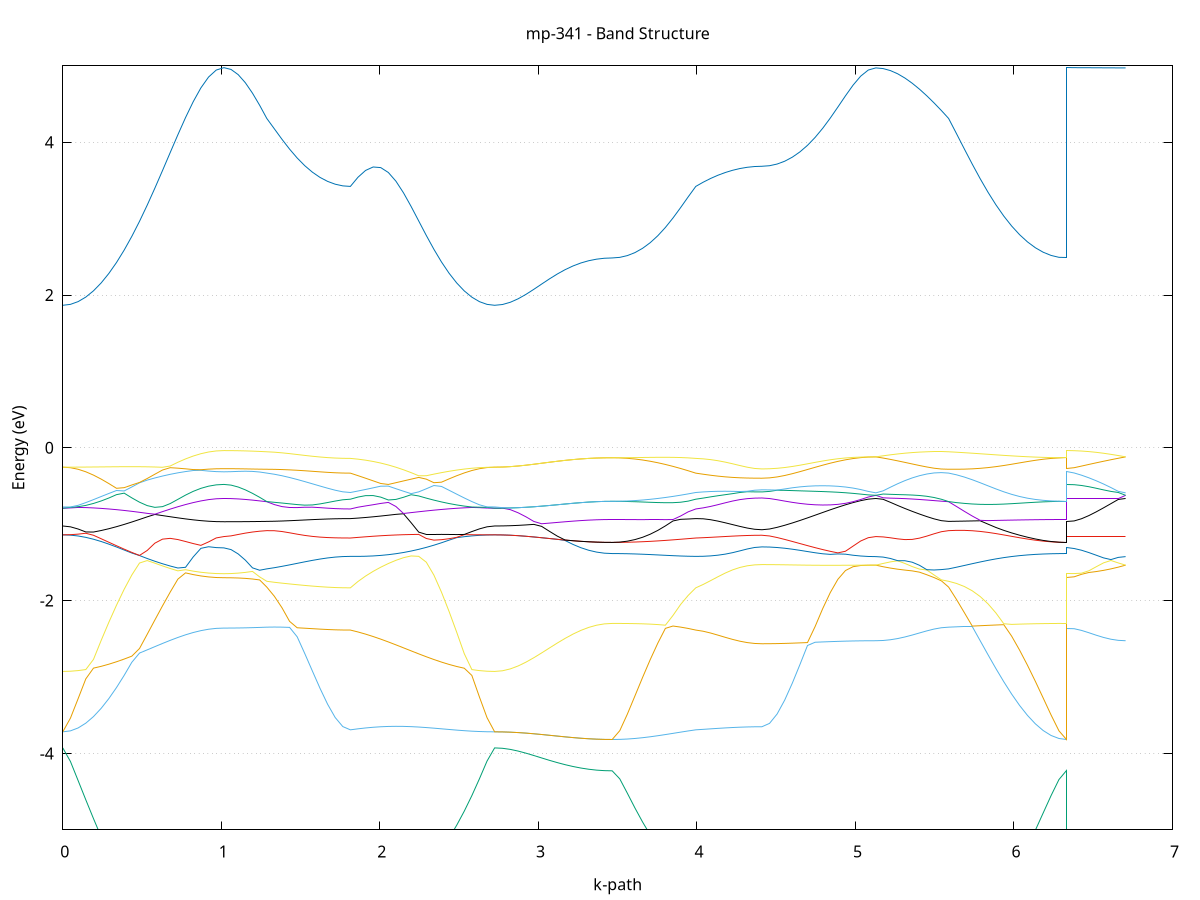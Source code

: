 set title 'mp-341 - Band Structure'
set xlabel 'k-path'
set ylabel 'Energy (eV)'
set grid y
set yrange [-5:5]
set terminal png size 800,600
set output 'mp-341_bands_gnuplot.png'
plot '-' using 1:2 with lines notitle, '-' using 1:2 with lines notitle, '-' using 1:2 with lines notitle, '-' using 1:2 with lines notitle, '-' using 1:2 with lines notitle, '-' using 1:2 with lines notitle, '-' using 1:2 with lines notitle, '-' using 1:2 with lines notitle, '-' using 1:2 with lines notitle, '-' using 1:2 with lines notitle, '-' using 1:2 with lines notitle, '-' using 1:2 with lines notitle, '-' using 1:2 with lines notitle, '-' using 1:2 with lines notitle, '-' using 1:2 with lines notitle, '-' using 1:2 with lines notitle, '-' using 1:2 with lines notitle, '-' using 1:2 with lines notitle, '-' using 1:2 with lines notitle, '-' using 1:2 with lines notitle, '-' using 1:2 with lines notitle, '-' using 1:2 with lines notitle, '-' using 1:2 with lines notitle, '-' using 1:2 with lines notitle, '-' using 1:2 with lines notitle, '-' using 1:2 with lines notitle, '-' using 1:2 with lines notitle, '-' using 1:2 with lines notitle, '-' using 1:2 with lines notitle, '-' using 1:2 with lines notitle, '-' using 1:2 with lines notitle, '-' using 1:2 with lines notitle, '-' using 1:2 with lines notitle, '-' using 1:2 with lines notitle, '-' using 1:2 with lines notitle, '-' using 1:2 with lines notitle, '-' using 1:2 with lines notitle, '-' using 1:2 with lines notitle, '-' using 1:2 with lines notitle, '-' using 1:2 with lines notitle, '-' using 1:2 with lines notitle, '-' using 1:2 with lines notitle
0.000000 -20.668757
0.048394 -20.666857
0.096788 -20.661357
0.145182 -20.652157
0.193575 -20.639757
0.241969 -20.624157
0.290363 -20.605657
0.338757 -20.584857
0.387151 -20.562057
0.435545 -20.537857
0.483938 -20.512957
0.532332 -20.487957
0.580726 -20.463657
0.629120 -20.440657
0.677514 -20.419757
0.725908 -20.401457
0.774301 -20.386257
0.822695 -20.374057
0.871089 -20.364857
0.919483 -20.358357
0.967877 -20.354557
1.016271 -20.353257
1.016271 -20.353257
1.061362 -20.352957
1.106454 -20.352057
1.151546 -20.350457
1.196638 -20.348257
1.241730 -20.345357
1.286822 -20.342057
1.286822 -20.342057
1.334758 -20.340657
1.382695 -20.346157
1.430632 -20.370957
1.478568 -20.401357
1.526505 -20.431257
1.574442 -20.458957
1.622378 -20.483257
1.670315 -20.503157
1.718252 -20.517857
1.766188 -20.526857
1.814125 -20.529857
1.814125 -20.529857
1.862015 -20.530357
1.909906 -20.531857
1.957797 -20.534257
2.005687 -20.537757
2.053578 -20.542257
2.101468 -20.547857
2.149359 -20.554457
2.197249 -20.562057
2.245140 -20.571057
2.293030 -20.581157
2.340921 -20.592557
2.388811 -20.604557
2.436702 -20.617457
2.484592 -20.630457
2.532483 -20.642657
2.580374 -20.653257
2.628264 -20.661657
2.676155 -20.666957
2.724045 -20.668757
2.724045 -20.668757
2.773482 -20.667557
2.822919 -20.664157
2.872356 -20.658557
2.921794 -20.651357
2.971231 -20.642757
3.020668 -20.633457
3.070105 -20.623957
3.119542 -20.614957
3.168979 -20.606957
3.218416 -20.600257
3.267853 -20.595257
3.317290 -20.591257
3.366727 -20.588857
3.416164 -20.587357
3.465602 -20.586757
3.465602 -20.586757
3.513538 -20.585157
3.561475 -20.579857
3.609412 -20.571957
3.657348 -20.562557
3.705285 -20.553557
3.753222 -20.545657
3.801158 -20.539357
3.849095 -20.534857
3.897032 -20.532057
3.944968 -20.530357
3.992905 -20.529857
3.992905 -20.529857
4.039263 -20.530157
4.085621 -20.530857
4.131979 -20.531857
4.178338 -20.532957
4.224696 -20.534157
4.271054 -20.535257
4.317412 -20.536157
4.363770 -20.536757
4.410128 -20.536957
4.410128 -20.536957
4.458036 -20.534157
4.505943 -20.525457
4.553851 -20.511157
4.601758 -20.492057
4.649666 -20.468957
4.697573 -20.443357
4.745481 -20.416857
4.793388 -20.392457
4.841296 -20.374357
4.889203 -20.363757
4.937110 -20.358357
4.985018 -20.355357
5.032925 -20.353757
5.080833 -20.353057
5.128740 -20.352957
5.128740 -20.352957
5.174640 -20.352957
5.220539 -20.352957
5.266438 -20.352757
5.312337 -20.352157
5.358237 -20.351357
5.404136 -20.350057
5.450035 -20.348357
5.495934 -20.346457
5.541834 -20.344257
5.587733 -20.342057
5.587733 -20.342057
5.637448 -20.338157
5.687162 -20.337157
5.736877 -20.360357
5.786591 -20.388257
5.836306 -20.416357
5.886021 -20.444157
5.935735 -20.470757
5.985450 -20.495657
6.035165 -20.518457
6.084879 -20.538457
6.134594 -20.555457
6.184309 -20.569057
6.234023 -20.578957
6.283738 -20.584957
6.333453 -20.586757
6.333453 -20.353257
6.379800 -20.353357
6.426147 -20.353257
6.472494 -20.353057
6.518842 -20.352957
6.565189 -20.352957
6.611536 -20.352857
6.657884 -20.352957
6.704231 -20.352957
e
0.000000 -20.460757
0.048394 -20.459357
0.096788 -20.455657
0.145182 -20.449657
0.193575 -20.441557
0.241969 -20.431157
0.290363 -20.418657
0.338757 -20.404557
0.387151 -20.388857
0.435545 -20.372057
0.483938 -20.354457
0.532332 -20.336557
0.580726 -20.318457
0.629120 -20.300757
0.677514 -20.283757
0.725908 -20.268157
0.774301 -20.253957
0.822695 -20.243757
0.871089 -20.235257
0.919483 -20.228457
0.967877 -20.224257
1.016271 -20.222757
1.016271 -20.222757
1.061362 -20.224057
1.106454 -20.227957
1.151546 -20.235957
1.196638 -20.248757
1.241730 -20.264657
1.286822 -20.283357
1.286822 -20.283357
1.334758 -20.304657
1.382695 -20.326357
1.430632 -20.331657
1.478568 -20.332257
1.526505 -20.332457
1.574442 -20.332657
1.622378 -20.332957
1.670315 -20.333357
1.718252 -20.333657
1.766188 -20.333857
1.814125 -20.333857
1.814125 -20.333857
1.862015 -20.338357
1.909906 -20.343957
1.957797 -20.349657
2.005687 -20.355457
2.053578 -20.361457
2.101468 -20.367357
2.149359 -20.373257
2.197249 -20.379157
2.245140 -20.385657
2.293030 -20.392857
2.340921 -20.401257
2.388811 -20.410957
2.436702 -20.421657
2.484592 -20.432257
2.532483 -20.441857
2.580374 -20.449957
2.628264 -20.455757
2.676155 -20.459457
2.724045 -20.460757
2.724045 -20.460757
2.773482 -20.460657
2.822919 -20.460857
2.872356 -20.460857
2.921794 -20.461057
2.971231 -20.461257
3.020668 -20.461557
3.070105 -20.461857
3.119542 -20.462057
3.168979 -20.462557
3.218416 -20.462857
3.267853 -20.462957
3.317290 -20.463157
3.366727 -20.463157
3.416164 -20.463357
3.465602 -20.463657
3.465602 -20.463657
3.513538 -20.462257
3.561475 -20.458457
3.609412 -20.451357
3.657348 -20.440757
3.705285 -20.425657
3.753222 -20.406157
3.801158 -20.383057
3.849095 -20.358957
3.897032 -20.339457
3.944968 -20.332257
3.992905 -20.333857
3.992905 -20.333857
4.039263 -20.335557
4.085621 -20.337157
4.131979 -20.338457
4.178338 -20.339557
4.224696 -20.340257
4.271054 -20.340857
4.317412 -20.341157
4.363770 -20.341357
4.410128 -20.341457
4.410128 -20.341457
4.458036 -20.341357
4.505943 -20.341057
4.553851 -20.340457
4.601758 -20.339557
4.649666 -20.338057
4.697573 -20.335857
4.745481 -20.331757
4.793388 -20.324257
4.841296 -20.310857
4.889203 -20.291257
4.937110 -20.269557
4.985018 -20.249657
5.032925 -20.234057
5.080833 -20.224157
5.128740 -20.220857
5.128740 -20.220857
5.174640 -20.221557
5.220539 -20.223257
5.266438 -20.226157
5.312337 -20.230657
5.358237 -20.236457
5.404136 -20.243657
5.450035 -20.251957
5.495934 -20.261357
5.541834 -20.271857
5.587733 -20.283357
5.587733 -20.283357
5.637448 -20.306457
5.687162 -20.328457
5.736877 -20.327357
5.786591 -20.334457
5.836306 -20.352957
5.886021 -20.370957
5.935735 -20.388257
5.985450 -20.404557
6.035165 -20.419357
6.084879 -20.432257
6.134594 -20.443157
6.184309 -20.451857
6.234023 -20.458157
6.283738 -20.462157
6.333453 -20.463657
6.333453 -20.222757
6.379800 -20.222757
6.426147 -20.222657
6.472494 -20.222357
6.518842 -20.222057
6.565189 -20.221757
6.611536 -20.221557
6.657884 -20.221157
6.704231 -20.220857
e
0.000000 -20.353957
0.048394 -20.353457
0.096788 -20.352157
0.145182 -20.349957
0.193575 -20.346857
0.241969 -20.342857
0.290363 -20.337957
0.338757 -20.332457
0.387151 -20.325957
0.435545 -20.318857
0.483938 -20.311157
0.532332 -20.302957
0.580726 -20.293957
0.629120 -20.284457
0.677514 -20.274357
0.725908 -20.263957
0.774301 -20.253557
0.822695 -20.241757
0.871089 -20.231957
0.919483 -20.224857
0.967877 -20.220357
1.016271 -20.218957
1.016271 -20.218957
1.061362 -20.220857
1.106454 -20.226557
1.151546 -20.234257
1.196638 -20.242857
1.241730 -20.253357
1.286822 -20.265757
1.286822 -20.265757
1.334758 -20.270457
1.382695 -20.270857
1.430632 -20.270157
1.478568 -20.269157
1.526505 -20.267657
1.574442 -20.266157
1.622378 -20.264757
1.670315 -20.263657
1.718252 -20.262657
1.766188 -20.262057
1.814125 -20.261757
1.814125 -20.261757
1.862015 -20.241257
1.909906 -20.224757
1.957797 -20.213657
2.005687 -20.208757
2.053578 -20.210057
2.101468 -20.217457
2.149359 -20.229857
2.197249 -20.246357
2.245140 -20.265457
2.293030 -20.284857
2.340921 -20.303257
2.388811 -20.318757
2.436702 -20.330857
2.484592 -20.339557
2.532483 -20.345557
2.580374 -20.349657
2.628264 -20.352057
2.676155 -20.353457
2.724045 -20.353957
2.724045 -20.353957
2.773482 -20.353957
2.822919 -20.354157
2.872356 -20.353957
2.921794 -20.353557
2.971231 -20.352057
3.020668 -20.349457
3.070105 -20.345257
3.119542 -20.339057
3.168979 -20.331357
3.218416 -20.321757
3.267853 -20.311257
3.317290 -20.300857
3.366727 -20.291957
3.416164 -20.286057
3.465602 -20.284157
3.465602 -20.284157
3.513538 -20.284257
3.561475 -20.285457
3.609412 -20.287057
3.657348 -20.289557
3.705285 -20.292657
3.753222 -20.296057
3.801158 -20.299457
3.849095 -20.301457
3.897032 -20.298157
3.944968 -20.283057
3.992905 -20.261757
3.992905 -20.261757
4.039263 -20.253057
4.085621 -20.246157
4.131979 -20.240657
4.178338 -20.236557
4.224696 -20.233557
4.271054 -20.231457
4.317412 -20.230157
4.363770 -20.229457
4.410128 -20.229157
4.410128 -20.229157
4.458036 -20.229157
4.505943 -20.228957
4.553851 -20.228457
4.601758 -20.227957
4.649666 -20.227157
4.697573 -20.226357
4.745481 -20.225457
4.793388 -20.224657
4.841296 -20.223757
4.889203 -20.222957
4.937110 -20.222157
4.985018 -20.221557
5.032925 -20.221057
5.080833 -20.220857
5.128740 -20.220857
5.128740 -20.220857
5.174640 -20.221157
5.220539 -20.222857
5.266438 -20.225857
5.312337 -20.229257
5.358237 -20.233557
5.404136 -20.238757
5.450035 -20.244557
5.495934 -20.251057
5.541834 -20.258157
5.587733 -20.265757
5.587733 -20.265757
5.637448 -20.281257
5.687162 -20.298157
5.736877 -20.316057
5.786591 -20.322457
5.836306 -20.317257
5.886021 -20.311957
5.935735 -20.306757
5.985450 -20.301957
6.035165 -20.297557
6.084879 -20.293557
6.134594 -20.290157
6.184309 -20.287357
6.234023 -20.285457
6.283738 -20.284257
6.333453 -20.284157
6.333453 -20.218957
6.379800 -20.219057
6.426147 -20.219057
6.472494 -20.219257
6.518842 -20.219457
6.565189 -20.219857
6.611536 -20.220057
6.657884 -20.220357
6.704231 -20.220857
e
0.000000 -19.727657
0.048394 -19.728057
0.096788 -19.729257
0.145182 -19.731457
0.193575 -19.734657
0.241969 -19.738457
0.290363 -19.742557
0.338757 -19.747457
0.387151 -19.752657
0.435545 -19.758157
0.483938 -19.763857
0.532332 -19.769857
0.580726 -19.775557
0.629120 -19.781057
0.677514 -19.786257
0.725908 -19.791157
0.774301 -19.795357
0.822695 -19.798957
0.871089 -19.801957
0.919483 -19.804057
0.967877 -19.805357
1.016271 -19.805757
1.016271 -19.805757
1.061362 -19.806157
1.106454 -19.807457
1.151546 -19.809457
1.196638 -19.812357
1.241730 -19.815857
1.286822 -19.820157
1.286822 -19.820157
1.334758 -19.823557
1.382695 -19.826757
1.430632 -19.829757
1.478568 -19.832657
1.526505 -19.835157
1.574442 -19.837257
1.622378 -19.839057
1.670315 -19.840657
1.718252 -19.841657
1.766188 -19.842257
1.814125 -19.842457
1.814125 -19.842457
1.862015 -19.834157
1.909906 -19.825757
1.957797 -19.817057
2.005687 -19.808457
2.053578 -19.799857
2.101468 -19.791457
2.149359 -19.783157
2.197249 -19.775257
2.245140 -19.767757
2.293030 -19.760657
2.340921 -19.754157
2.388811 -19.748257
2.436702 -19.743057
2.484592 -19.738457
2.532483 -19.734557
2.580374 -19.731557
2.628264 -19.729257
2.676155 -19.728057
2.724045 -19.727657
2.724045 -19.727657
2.773482 -19.728857
2.822919 -19.732857
2.872356 -19.739057
2.921794 -19.747957
2.971231 -19.759057
3.020668 -19.772257
3.070105 -19.787157
3.119542 -19.803757
3.168979 -19.820957
3.218416 -19.838557
3.267853 -19.855557
3.317290 -19.870557
3.366727 -19.882657
3.416164 -19.890657
3.465602 -19.893457
3.465602 -19.893457
3.513538 -19.893057
3.561475 -19.891657
3.609412 -19.889157
3.657348 -19.885757
3.705285 -19.881757
3.753222 -19.876857
3.801158 -19.871057
3.849095 -19.864657
3.897032 -19.857757
3.944968 -19.850257
3.992905 -19.842457
3.992905 -19.842457
4.039263 -19.838157
4.085621 -19.832757
4.131979 -19.826657
4.178338 -19.820457
4.224696 -19.814757
4.271054 -19.809857
4.317412 -19.806057
4.363770 -19.803657
4.410128 -19.802657
4.410128 -19.802657
4.458036 -19.802857
4.505943 -19.803057
4.553851 -19.803257
4.601758 -19.803457
4.649666 -19.803657
4.697573 -19.804057
4.745481 -19.804357
4.793388 -19.804757
4.841296 -19.805157
4.889203 -19.805357
4.937110 -19.805657
4.985018 -19.805857
5.032925 -19.806057
5.080833 -19.806257
5.128740 -19.806357
5.128740 -19.806357
5.174640 -19.806357
5.220539 -19.806457
5.266438 -19.806757
5.312337 -19.807357
5.358237 -19.808457
5.404136 -19.810057
5.450035 -19.812157
5.495934 -19.814657
5.541834 -19.817357
5.587733 -19.820157
5.587733 -19.820157
5.637448 -19.825457
5.687162 -19.831457
5.736877 -19.837757
5.786591 -19.844457
5.836306 -19.851157
5.886021 -19.857857
5.935735 -19.864357
5.985450 -19.870457
6.035165 -19.876257
6.084879 -19.881157
6.134594 -19.885457
6.184309 -19.888857
6.234023 -19.891457
6.283738 -19.892957
6.333453 -19.893457
6.333453 -19.805757
6.379800 -19.805757
6.426147 -19.805857
6.472494 -19.805957
6.518842 -19.805957
6.565189 -19.806157
6.611536 -19.806357
6.657884 -19.806257
6.704231 -19.806357
e
0.000000 -14.176357
0.048394 -14.176657
0.096788 -14.177457
0.145182 -14.178757
0.193575 -14.180457
0.241969 -14.182657
0.290363 -14.185257
0.338757 -14.188157
0.387151 -14.191357
0.435545 -14.194857
0.483938 -14.198357
0.532332 -14.201957
0.580726 -14.205557
0.629120 -14.262357
0.677514 -14.329857
0.725908 -14.391257
0.774301 -14.445257
0.822695 -14.490957
0.871089 -14.527457
0.919483 -14.553957
0.967877 -14.570057
1.016271 -14.575557
1.016271 -14.575557
1.061362 -14.570857
1.106454 -14.556757
1.151546 -14.533657
1.196638 -14.501857
1.241730 -14.461857
1.286822 -14.414357
1.286822 -14.414357
1.334758 -14.374157
1.382695 -14.332657
1.430632 -14.292957
1.478568 -14.257657
1.526505 -14.228157
1.574442 -14.206057
1.622378 -14.200157
1.670315 -14.198157
1.718252 -14.196757
1.766188 -14.195857
1.814125 -14.195557
1.814125 -14.195557
1.862015 -14.211157
1.909906 -14.250957
1.957797 -14.275557
2.005687 -14.283657
2.053578 -14.275057
2.101468 -14.250057
2.149359 -14.209857
2.197249 -14.195757
2.245140 -14.193857
2.293030 -14.191657
2.340921 -14.189257
2.388811 -14.186857
2.436702 -14.184457
2.484592 -14.182257
2.532483 -14.180257
2.580374 -14.178657
2.628264 -14.177357
2.676155 -14.176657
2.724045 -14.176357
2.724045 -14.176357
2.773482 -14.176357
2.822919 -14.176357
2.872356 -14.176357
2.921794 -14.176357
2.971231 -14.176257
3.020668 -14.176257
3.070105 -14.176157
3.119542 -14.176157
3.168979 -14.176057
3.218416 -14.176057
3.267853 -14.175957
3.317290 -14.175957
3.366727 -14.175957
3.416164 -14.175957
3.465602 -14.175957
3.465602 -14.175957
3.513538 -14.176157
3.561475 -14.176957
3.609412 -14.178157
3.657348 -14.179757
3.705285 -14.181757
3.753222 -14.184057
3.801158 -14.186457
3.849095 -14.188957
3.897032 -14.191357
3.944968 -14.193557
3.992905 -14.195557
3.992905 -14.195557
4.039263 -14.196357
4.085621 -14.205957
4.131979 -14.226157
4.178338 -14.243557
4.224696 -14.257957
4.271054 -14.269357
4.317412 -14.277557
4.363770 -14.282557
4.410128 -14.284157
4.410128 -14.284157
4.458036 -14.285657
4.505943 -14.290157
4.553851 -14.297957
4.601758 -14.309357
4.649666 -14.324957
4.697573 -14.344957
4.745481 -14.369857
4.793388 -14.399257
4.841296 -14.432157
4.889203 -14.466857
4.937110 -14.500757
4.985018 -14.531057
5.032925 -14.554957
5.080833 -14.570257
5.128740 -14.575457
5.128740 -14.575457
5.174640 -14.573857
5.220539 -14.568757
5.266438 -14.560357
5.312337 -14.548657
5.358237 -14.533657
5.404136 -14.515657
5.450035 -14.494557
5.495934 -14.470557
5.541834 -14.443757
5.587733 -14.414357
5.587733 -14.414357
5.637448 -14.354157
5.687162 -14.287057
5.736877 -14.214357
5.786591 -14.202957
5.836306 -14.199157
5.886021 -14.195457
5.935735 -14.191857
5.985450 -14.188457
6.035165 -14.185357
6.084879 -14.182557
6.134594 -14.180257
6.184309 -14.178357
6.234023 -14.177057
6.283738 -14.176157
6.333453 -14.175957
6.333453 -14.575557
6.379800 -14.575457
6.426147 -14.575457
6.472494 -14.575457
6.518842 -14.575457
6.565189 -14.575457
6.611536 -14.575457
6.657884 -14.575457
6.704231 -14.575457
e
0.000000 -14.151957
0.048394 -14.152057
0.096788 -14.152457
0.145182 -14.153157
0.193575 -14.154157
0.241969 -14.155357
0.290363 -14.156757
0.338757 -14.158357
0.387151 -14.160057
0.435545 -14.161857
0.483938 -14.163757
0.532332 -14.165657
0.580726 -14.190057
0.629120 -14.209157
0.677514 -14.212457
0.725908 -14.215457
0.774301 -14.218257
0.822695 -14.220657
0.871089 -14.222557
0.919483 -14.223957
0.967877 -14.224757
1.016271 -14.225057
1.016271 -14.225057
1.061362 -14.224857
1.106454 -14.224057
1.151546 -14.222857
1.196638 -14.221257
1.241730 -14.219157
1.286822 -14.216657
1.286822 -14.216657
1.334758 -14.214557
1.382695 -14.212057
1.430632 -14.209457
1.478568 -14.206757
1.526505 -14.203957
1.574442 -14.200057
1.622378 -14.185757
1.670315 -14.173057
1.718252 -14.167657
1.766188 -14.167657
1.814125 -14.167557
1.814125 -14.167557
1.862015 -14.197257
1.909906 -14.198457
1.957797 -14.199257
2.005687 -14.199557
2.053578 -14.199357
2.101468 -14.198557
2.149359 -14.197357
2.197249 -14.170257
2.245140 -14.168457
2.293030 -14.166457
2.340921 -14.164257
2.388811 -14.161957
2.436702 -14.159757
2.484592 -14.157557
2.532483 -14.155657
2.580374 -14.154057
2.628264 -14.152857
2.676155 -14.152157
2.724045 -14.151957
2.724045 -14.151957
2.773482 -14.151857
2.822919 -14.151657
2.872356 -14.151257
2.921794 -14.150857
2.971231 -14.150357
3.020668 -14.149757
3.070105 -14.149157
3.119542 -14.148457
3.168979 -14.147857
3.218416 -14.147257
3.267853 -14.146757
3.317290 -14.146257
3.366727 -14.145957
3.416164 -14.145757
3.465602 -14.145657
3.465602 -14.145657
3.513538 -14.145957
3.561475 -14.146757
3.609412 -14.148157
3.657348 -14.149957
3.705285 -14.152157
3.753222 -14.154557
3.801158 -14.157257
3.849095 -14.159957
3.897032 -14.162657
3.944968 -14.165257
3.992905 -14.167557
3.992905 -14.167557
4.039263 -14.183157
4.085621 -14.197057
4.131979 -14.197757
4.178338 -14.198257
4.224696 -14.198757
4.271054 -14.199157
4.317412 -14.199357
4.363770 -14.199557
4.410128 -14.199557
4.410128 -14.199557
4.458036 -14.199857
4.505943 -14.200657
4.553851 -14.201957
4.601758 -14.203657
4.649666 -14.205757
4.697573 -14.208157
4.745481 -14.210657
4.793388 -14.213257
4.841296 -14.215757
4.889203 -14.218057
4.937110 -14.220157
4.985018 -14.221857
5.032925 -14.223157
5.080833 -14.223957
5.128740 -14.224257
5.128740 -14.224257
5.174640 -14.224157
5.220539 -14.223957
5.266438 -14.223657
5.312337 -14.223157
5.358237 -14.222457
5.404136 -14.221657
5.450035 -14.220657
5.495934 -14.219557
5.541834 -14.218157
5.587733 -14.216657
5.587733 -14.216657
5.637448 -14.213557
5.687162 -14.210257
5.736877 -14.206657
5.786591 -14.163257
5.836306 -14.160857
5.886021 -14.158457
5.935735 -14.156057
5.985450 -14.153857
6.035165 -14.151857
6.084879 -14.150057
6.134594 -14.148557
6.184309 -14.147257
6.234023 -14.146357
6.283738 -14.145857
6.333453 -14.145657
6.333453 -14.225057
6.379800 -14.225057
6.426147 -14.224957
6.472494 -14.224857
6.518842 -14.224657
6.565189 -14.224457
6.611536 -14.224357
6.657884 -14.224257
6.704231 -14.224257
e
0.000000 -14.151957
0.048394 -14.151957
0.096788 -14.152257
0.145182 -14.152657
0.193575 -14.153257
0.241969 -14.154057
0.290363 -14.154857
0.338757 -14.155857
0.387151 -14.156957
0.435545 -14.158057
0.483938 -14.159157
0.532332 -14.160357
0.580726 -14.167557
0.629120 -14.169357
0.677514 -14.171057
0.725908 -14.172657
0.774301 -14.174057
0.822695 -14.175257
0.871089 -14.176257
0.919483 -14.176957
0.967877 -14.177357
1.016271 -14.177457
1.016271 -14.177457
1.061362 -14.177357
1.106454 -14.176857
1.151546 -14.176057
1.196638 -14.175057
1.241730 -14.173657
1.286822 -14.172157
1.286822 -14.172157
1.334758 -14.170857
1.382695 -14.169857
1.430632 -14.169157
1.478568 -14.168657
1.526505 -14.168257
1.574442 -14.167957
1.622378 -14.167857
1.670315 -14.167757
1.718252 -14.164457
1.766188 -14.159457
1.814125 -14.157857
1.814125 -14.157857
1.862015 -14.169557
1.909906 -14.171157
1.957797 -14.172257
2.005687 -14.172857
2.053578 -14.172957
2.101468 -14.172557
2.149359 -14.171657
2.197249 -14.156257
2.245140 -14.149957
2.293030 -14.150257
2.340921 -14.150557
2.388811 -14.150857
2.436702 -14.151157
2.484592 -14.151357
2.532483 -14.151557
2.580374 -14.151657
2.628264 -14.151757
2.676155 -14.151857
2.724045 -14.151957
2.724045 -14.151957
2.773482 -14.151857
2.822919 -14.151657
2.872356 -14.151257
2.921794 -14.150857
2.971231 -14.150357
3.020668 -14.149757
3.070105 -14.149157
3.119542 -14.148457
3.168979 -14.147857
3.218416 -14.147257
3.267853 -14.146757
3.317290 -14.146257
3.366727 -14.145957
3.416164 -14.145757
3.465602 -14.145657
3.465602 -14.145657
3.513538 -14.145657
3.561475 -14.145757
3.609412 -14.145757
3.657348 -14.145857
3.705285 -14.145957
3.753222 -14.146057
3.801158 -14.146157
3.849095 -14.146357
3.897032 -14.146557
3.944968 -14.146757
3.992905 -14.157857
3.992905 -14.157857
4.039263 -14.168457
4.085621 -14.169357
4.131979 -14.170157
4.178338 -14.170857
4.224696 -14.171457
4.271054 -14.171957
4.317412 -14.172357
4.363770 -14.172657
4.410128 -14.172657
4.410128 -14.172657
4.458036 -14.172757
4.505943 -14.172757
4.553851 -14.172857
4.601758 -14.172857
4.649666 -14.172957
4.697573 -14.172957
4.745481 -14.172957
4.793388 -14.172957
4.841296 -14.172857
4.889203 -14.172857
4.937110 -14.172757
4.985018 -14.172657
5.032925 -14.172657
5.080833 -14.172557
5.128740 -14.172557
5.128740 -14.172557
5.174640 -14.173257
5.220539 -14.173857
5.266438 -14.174357
5.312337 -14.174657
5.358237 -14.174757
5.404136 -14.174657
5.450035 -14.174357
5.495934 -14.173757
5.541834 -14.173057
5.587733 -14.172157
5.587733 -14.172157
5.637448 -14.170157
5.687162 -14.167957
5.736877 -14.165657
5.786591 -14.157957
5.836306 -14.156357
5.886021 -14.154657
5.935735 -14.153057
5.985450 -14.151457
6.035165 -14.150057
6.084879 -14.148757
6.134594 -14.147657
6.184309 -14.146857
6.234023 -14.146157
6.283738 -14.145757
6.333453 -14.145657
6.333453 -14.177457
6.379800 -14.177357
6.426147 -14.177057
6.472494 -14.176657
6.518842 -14.176057
6.565189 -14.175257
6.611536 -14.174457
6.657884 -14.173557
6.704231 -14.172557
e
0.000000 -13.531757
0.048394 -13.538157
0.096788 -13.557157
0.145182 -13.588257
0.193575 -13.630557
0.241969 -13.682757
0.290363 -13.743357
0.338757 -13.810757
0.387151 -13.883357
0.435545 -13.959357
0.483938 -14.036957
0.532332 -14.114357
0.580726 -14.161557
0.629120 -14.162657
0.677514 -14.163757
0.725908 -14.164657
0.774301 -14.165557
0.822695 -14.166257
0.871089 -14.166857
0.919483 -14.167357
0.967877 -14.167557
1.016271 -14.167657
1.016271 -14.167657
1.061362 -14.167557
1.106454 -14.167257
1.151546 -14.166757
1.196638 -14.166057
1.241730 -14.165157
1.286822 -14.164057
1.286822 -14.164057
1.334758 -14.162957
1.382695 -14.161557
1.430632 -14.159557
1.478568 -14.157457
1.526505 -14.155157
1.574442 -14.152957
1.622378 -14.150957
1.670315 -14.149357
1.718252 -14.148057
1.766188 -14.147257
1.814125 -14.147057
1.814125 -14.147057
1.862015 -14.147257
1.909906 -14.147557
1.957797 -14.147857
2.005687 -14.148157
2.053578 -14.148557
2.101468 -14.148857
2.149359 -14.149257
2.197249 -14.149557
2.245140 -14.091757
2.293030 -14.019057
2.340921 -13.941557
2.388811 -13.862557
2.436702 -13.785457
2.484592 -13.713757
2.532483 -13.650357
2.580374 -13.598457
2.628264 -13.560357
2.676155 -13.538357
2.724045 -13.531757
2.724045 -13.531757
2.773482 -13.531757
2.822919 -13.531757
2.872356 -13.531757
2.921794 -13.531757
2.971231 -13.531757
3.020668 -13.531757
3.070105 -13.531757
3.119542 -13.531757
3.168979 -13.531757
3.218416 -13.531757
3.267853 -13.531757
3.317290 -13.531757
3.366727 -13.531757
3.416164 -13.531757
3.465602 -13.531857
3.465602 -13.531857
3.513538 -13.538457
3.561475 -13.560657
3.609412 -13.598857
3.657348 -13.651157
3.705285 -13.714757
3.753222 -13.786757
3.801158 -13.864057
3.849095 -13.943257
3.897032 -14.020857
3.944968 -14.093457
3.992905 -14.147057
3.992905 -14.147057
4.039263 -14.147157
4.085621 -14.147357
4.131979 -14.147457
4.178338 -14.147657
4.224696 -14.147857
4.271054 -14.147957
4.317412 -14.148057
4.363770 -14.148157
4.410128 -14.148157
4.410128 -14.148157
4.458036 -14.148357
4.505943 -14.149157
4.553851 -14.150457
4.601758 -14.152257
4.649666 -14.154257
4.697573 -14.156657
4.745481 -14.159157
4.793388 -14.161657
4.841296 -14.164157
4.889203 -14.166457
4.937110 -14.168557
4.985018 -14.170257
5.032925 -14.171457
5.080833 -14.172257
5.128740 -14.172557
5.128740 -14.172557
5.174640 -14.171757
5.220539 -14.170857
5.266438 -14.169957
5.312337 -14.169057
5.358237 -14.168157
5.404136 -14.167257
5.450035 -14.166357
5.495934 -14.165557
5.541834 -14.164757
5.587733 -14.164057
5.587733 -14.164057
5.637448 -14.162757
5.687162 -14.161257
5.736877 -14.159657
5.786591 -14.137557
5.836306 -14.058257
5.886021 -13.978457
5.935735 -13.899857
5.985450 -13.824457
6.035165 -13.754057
6.084879 -13.690557
6.134594 -13.635857
6.184309 -13.591357
6.234023 -13.558657
6.283738 -13.538557
6.333453 -13.531857
6.333453 -14.167657
6.379800 -14.167757
6.426147 -14.168057
6.472494 -14.168457
6.518842 -14.169057
6.565189 -14.169857
6.611536 -14.170657
6.657884 -14.171657
6.704231 -14.172557
e
0.000000 -13.503457
0.048394 -13.505357
0.096788 -13.511257
0.145182 -13.521057
0.193575 -13.534457
0.241969 -13.551457
0.290363 -13.571657
0.338757 -13.594857
0.387151 -13.620557
0.435545 -13.648257
0.483938 -13.677557
0.532332 -13.707857
0.580726 -13.738357
0.629120 -13.768457
0.677514 -13.797257
0.725908 -13.824257
0.774301 -13.848457
0.822695 -13.869457
0.871089 -13.886457
0.919483 -13.898957
0.967877 -13.906557
1.016271 -13.909157
1.016271 -13.909157
1.061362 -13.906957
1.106454 -13.900357
1.151546 -13.889557
1.196638 -13.874857
1.241730 -13.856557
1.286822 -13.835257
1.286822 -13.835257
1.334758 -13.815357
1.382695 -13.789457
1.430632 -13.757257
1.478568 -13.719557
1.526505 -13.678157
1.574442 -13.635657
1.622378 -13.595357
1.670315 -13.560457
1.718252 -13.533457
1.766188 -13.516457
1.814125 -13.510557
1.814125 -13.510557
1.862015 -13.510557
1.909906 -13.510557
1.957797 -13.510457
2.005687 -13.510457
2.053578 -13.510457
2.101468 -13.510357
2.149359 -13.510257
2.197249 -13.510257
2.245140 -13.510157
2.293030 -13.510057
2.340921 -13.509957
2.388811 -13.509857
2.436702 -13.509757
2.484592 -13.509457
2.532483 -13.509157
2.580374 -13.508557
2.628264 -13.507257
2.676155 -13.504957
2.724045 -13.503457
2.724045 -13.503457
2.773482 -13.503457
2.822919 -13.503557
2.872356 -13.503657
2.921794 -13.503757
2.971231 -13.503957
3.020668 -13.504057
3.070105 -13.504257
3.119542 -13.504357
3.168979 -13.504457
3.218416 -13.504557
3.267853 -13.504657
3.317290 -13.504757
3.366727 -13.504757
3.416164 -13.504857
3.465602 -13.504957
3.465602 -13.504957
3.513538 -13.506457
3.561475 -13.508557
3.609412 -13.509657
3.657348 -13.510157
3.705285 -13.510457
3.753222 -13.510557
3.801158 -13.510657
3.849095 -13.510657
3.897032 -13.510657
3.944968 -13.510657
3.992905 -13.510557
3.992905 -13.510557
4.039263 -13.510557
4.085621 -13.510457
4.131979 -13.510457
4.178338 -13.510357
4.224696 -13.510157
4.271054 -13.510057
4.317412 -13.510057
4.363770 -13.509957
4.410128 -13.509957
4.410128 -13.509957
4.458036 -13.515757
4.505943 -13.532857
4.553851 -13.560057
4.601758 -13.595757
4.649666 -13.637457
4.697573 -13.682457
4.745481 -13.727757
4.793388 -13.770457
4.841296 -13.808657
4.889203 -13.840857
4.937110 -13.866557
4.985018 -13.885857
5.032925 -13.899157
5.080833 -13.906957
5.128740 -13.909457
5.128740 -13.909457
5.174640 -13.908657
5.220539 -13.906257
5.266438 -13.902257
5.312337 -13.896657
5.358237 -13.889657
5.404136 -13.881157
5.450035 -13.871457
5.495934 -13.860557
5.541834 -13.848357
5.587733 -13.835257
5.587733 -13.835257
5.637448 -13.808857
5.687162 -13.780057
5.736877 -13.749657
5.786591 -13.718557
5.836306 -13.687557
5.886021 -13.657257
5.935735 -13.628257
5.985450 -13.601457
6.035165 -13.577057
6.084879 -13.555757
6.134594 -13.537857
6.184309 -13.523557
6.234023 -13.513257
6.283738 -13.506957
6.333453 -13.504957
6.333453 -13.909157
6.379800 -13.909157
6.426147 -13.909157
6.472494 -13.909257
6.518842 -13.909357
6.565189 -13.909357
6.611536 -13.909457
6.657884 -13.909457
6.704231 -13.909457
e
0.000000 -3.928257
0.048394 -4.106657
0.096788 -4.356657
0.145182 -4.607757
0.193575 -4.853557
0.241969 -5.091757
0.290363 -5.320457
0.338757 -5.538657
0.387151 -5.745157
0.435545 -5.938957
0.483938 -6.119357
0.532332 -6.285657
0.580726 -6.437257
0.629120 -6.573857
0.677514 -6.694857
0.725908 -6.800157
0.774301 -6.889457
0.822695 -6.962757
0.871089 -7.019757
0.919483 -7.060557
0.967877 -7.085057
1.016271 -7.093257
1.016271 -7.093257
1.061362 -7.086357
1.106454 -7.065957
1.151546 -7.031857
1.196638 -6.984257
1.241730 -6.923057
1.286822 -6.848557
1.286822 -6.848557
1.334758 -6.779757
1.382695 -6.695157
1.430632 -6.595257
1.478568 -6.480857
1.526505 -6.353557
1.574442 -6.216657
1.622378 -6.075257
1.670315 -5.937957
1.718252 -5.817857
1.766188 -5.733057
1.814125 -5.702057
1.814125 -5.702057
1.862015 -5.749357
1.909906 -5.781257
1.957797 -5.798057
2.005687 -5.799957
2.053578 -5.787157
2.101468 -5.759257
2.149359 -5.716157
2.197249 -5.657357
2.245140 -5.582357
2.293030 -5.490457
2.340921 -5.381057
2.388811 -5.253357
2.436702 -5.106857
2.484592 -4.941157
2.532483 -4.756157
2.580374 -4.552657
2.628264 -4.332057
2.676155 -4.100357
2.724045 -3.928257
2.724045 -3.928257
2.773482 -3.933257
2.822919 -3.947657
2.872356 -3.969757
2.921794 -3.997357
2.971231 -4.027957
3.020668 -4.059757
3.070105 -4.091157
3.119542 -4.120857
3.168979 -4.147957
3.218416 -4.171657
3.267853 -4.191657
3.317290 -4.207557
3.366727 -4.219057
3.416164 -4.225957
3.465602 -4.228257
3.465602 -4.228257
3.513538 -4.333957
3.561475 -4.522557
3.609412 -4.715957
3.657348 -4.898457
3.705285 -5.065657
3.753222 -5.215657
3.801158 -5.347857
3.849095 -5.462157
3.897032 -5.558957
3.944968 -5.638757
3.992905 -5.702057
3.992905 -5.702057
4.039263 -5.724657
4.085621 -5.743457
4.131979 -5.758957
4.178338 -5.771157
4.224696 -5.780657
4.271054 -5.787757
4.317412 -5.792457
4.363770 -5.795257
4.410128 -5.796157
4.410128 -5.796157
4.458036 -5.827157
4.505943 -5.911957
4.553851 -6.032757
4.601758 -6.171657
4.649666 -6.315257
4.697573 -6.454857
4.745481 -6.584857
4.793388 -6.702157
4.841296 -6.804857
4.889203 -6.892057
4.937110 -6.963357
4.985018 -7.018657
5.032925 -7.058057
5.080833 -7.081657
5.128740 -7.089457
5.128740 -7.089457
5.174640 -7.087057
5.220539 -7.079857
5.266438 -7.067957
5.312337 -7.051157
5.358237 -7.029657
5.404136 -7.003357
5.450035 -6.972057
5.495934 -6.935857
5.541834 -6.894757
5.587733 -6.848557
5.587733 -6.848557
5.637448 -6.751157
5.687162 -6.637957
5.736877 -6.509257
5.786591 -6.365657
5.836306 -6.207557
5.886021 -6.035757
5.935735 -5.851057
5.985450 -5.654557
6.035165 -5.447457
6.084879 -5.231157
6.134594 -5.007657
6.184309 -4.779857
6.234023 -4.552857
6.283738 -4.342657
6.333453 -4.228257
6.333453 -7.093257
6.379800 -7.093057
6.426147 -7.092657
6.472494 -7.092057
6.518842 -7.091357
6.565189 -7.090657
6.611536 -7.090057
6.657884 -7.089657
6.704231 -7.089457
e
0.000000 -3.717857
0.048394 -3.705057
0.096788 -3.666957
0.145182 -3.604257
0.193575 -3.518257
0.241969 -3.410457
0.290363 -3.282957
0.338757 -3.138157
0.387151 -2.978557
0.435545 -2.807157
0.483938 -2.686657
0.532332 -2.644957
0.580726 -2.602757
0.629120 -2.560957
0.677514 -2.520457
0.725908 -2.482457
0.774301 -2.447857
0.822695 -2.417757
0.871089 -2.393157
0.919483 -2.374857
0.967877 -2.363557
1.016271 -2.359757
1.016271 -2.359757
1.061362 -2.359357
1.106454 -2.358257
1.151546 -2.356457
1.196638 -2.354057
1.241730 -2.351057
1.286822 -2.347557
1.286822 -2.347557
1.334758 -2.346157
1.382695 -2.347357
1.430632 -2.350657
1.478568 -2.473957
1.526505 -2.693657
1.574442 -2.921857
1.622378 -3.147357
1.670315 -3.356157
1.718252 -3.530457
1.766188 -3.649057
1.814125 -3.691657
1.814125 -3.691657
1.862015 -3.678457
1.909906 -3.667157
1.957797 -3.658057
2.005687 -3.651457
2.053578 -3.647357
2.101468 -3.645857
2.149359 -3.646757
2.197249 -3.649957
2.245140 -3.655157
2.293030 -3.661957
2.340921 -3.669857
2.388811 -3.678357
2.436702 -3.686957
2.484592 -3.695357
2.532483 -3.702857
2.580374 -3.709157
2.628264 -3.713857
2.676155 -3.716857
2.724045 -3.717857
2.724045 -3.717857
2.773482 -3.718957
2.822919 -3.722257
2.872356 -3.727557
2.921794 -3.734557
2.971231 -3.743157
3.020668 -3.752757
3.070105 -3.763057
3.119542 -3.773457
3.168979 -3.783757
3.218416 -3.793257
3.267853 -3.801657
3.317290 -3.808557
3.366727 -3.813757
3.416164 -3.816957
3.465602 -3.818057
3.465602 -3.818057
3.513538 -3.816557
3.561475 -3.812057
3.609412 -3.804657
3.657348 -3.794757
3.705285 -3.782657
3.753222 -3.768757
3.801158 -3.753657
3.849095 -3.737857
3.897032 -3.721857
3.944968 -3.706257
3.992905 -3.691657
3.992905 -3.691657
4.039263 -3.685357
4.085621 -3.678857
4.131979 -3.672557
4.178338 -3.666657
4.224696 -3.661457
4.271054 -3.657057
4.317412 -3.653857
4.363770 -3.651857
4.410128 -3.651157
4.410128 -3.651157
4.458036 -3.607257
4.505943 -3.484357
4.553851 -3.301957
4.601758 -3.080857
4.649666 -2.838157
4.697573 -2.587457
4.745481 -2.545157
4.793388 -2.540957
4.841296 -2.537157
4.889203 -2.533657
4.937110 -2.530657
4.985018 -2.528357
5.032925 -2.526657
5.080833 -2.525557
5.128740 -2.525257
5.128740 -2.525257
5.174640 -2.522057
5.220539 -2.512457
5.266438 -2.496857
5.312337 -2.475857
5.358237 -2.450757
5.404136 -2.423457
5.450035 -2.396357
5.495934 -2.372457
5.541834 -2.355257
5.587733 -2.347557
5.587733 -2.347557
5.637448 -2.343157
5.687162 -2.338557
5.736877 -2.339357
5.786591 -2.524157
5.836306 -2.708757
5.886021 -2.889257
5.935735 -3.062057
5.985450 -3.223857
6.035165 -3.371457
6.084879 -3.501857
6.134594 -3.612357
6.184309 -3.700957
6.234023 -3.765557
6.283738 -3.804857
6.333453 -3.818057
6.333453 -2.359757
6.379800 -2.368057
6.426147 -2.390257
6.472494 -2.420557
6.518842 -2.452957
6.565189 -2.482357
6.611536 -2.505557
6.657884 -2.520257
6.704231 -2.525257
e
0.000000 -3.717857
0.048394 -3.537857
0.096788 -3.282957
0.145182 -3.024557
0.193575 -2.883957
0.241969 -2.860557
0.290363 -2.832557
0.338757 -2.800657
0.387151 -2.765257
0.435545 -2.727057
0.483938 -2.627057
0.532332 -2.441457
0.580726 -2.253957
0.629120 -2.068357
0.677514 -1.888657
0.725908 -1.719157
0.774301 -1.637057
0.822695 -1.659457
0.871089 -1.677157
0.919483 -1.689957
0.967877 -1.697757
1.016271 -1.700357
1.016271 -1.700357
1.061362 -1.701257
1.106454 -1.703957
1.151546 -1.709057
1.196638 -1.717157
1.241730 -1.729357
1.286822 -1.823057
1.286822 -1.823057
1.334758 -1.943957
1.382695 -2.093857
1.430632 -2.271757
1.478568 -2.355557
1.526505 -2.361357
1.574442 -2.367357
1.622378 -2.373257
1.670315 -2.378357
1.718252 -2.382357
1.766188 -2.384857
1.814125 -2.385657
1.814125 -2.385657
1.862015 -2.410457
1.909906 -2.438757
1.957797 -2.470257
2.005687 -2.504457
2.053578 -2.541057
2.101468 -2.579257
2.149359 -2.618457
2.197249 -2.657957
2.245140 -2.697057
2.293030 -2.734957
2.340921 -2.771157
2.388811 -2.804857
2.436702 -2.835457
2.484592 -2.862357
2.532483 -2.885057
2.580374 -2.979857
2.628264 -3.262357
2.676155 -3.532657
2.724045 -3.717857
2.724045 -3.717857
2.773482 -3.718957
2.822919 -3.722257
2.872356 -3.727557
2.921794 -3.734557
2.971231 -3.743157
3.020668 -3.752757
3.070105 -3.763057
3.119542 -3.773457
3.168979 -3.783757
3.218416 -3.793257
3.267853 -3.801657
3.317290 -3.808557
3.366727 -3.813757
3.416164 -3.816957
3.465602 -3.818057
3.465602 -3.818057
3.513538 -3.702457
3.561475 -3.484957
3.609412 -3.246157
3.657348 -3.005857
3.705285 -2.773857
3.753222 -2.557657
3.801158 -2.363257
3.849095 -2.332757
3.897032 -2.346857
3.944968 -2.364457
3.992905 -2.385657
3.992905 -2.385657
4.039263 -2.400857
4.085621 -2.423957
4.131979 -2.451557
4.178338 -2.480357
4.224696 -2.507657
4.271054 -2.531357
4.317412 -2.549457
4.363770 -2.560857
4.410128 -2.564757
4.410128 -2.564757
4.458036 -2.564157
4.505943 -2.562657
4.553851 -2.560257
4.601758 -2.557157
4.649666 -2.553357
4.697573 -2.549357
4.745481 -2.339957
4.793388 -2.105657
4.841296 -1.894857
4.889203 -1.721457
4.937110 -1.606357
4.985018 -1.556157
5.032925 -1.540657
5.080833 -1.536657
5.128740 -1.535857
5.128740 -1.535857
5.174640 -1.556657
5.220539 -1.574257
5.266438 -1.588757
5.312337 -1.600457
5.358237 -1.610957
5.404136 -1.627757
5.450035 -1.661457
5.495934 -1.698257
5.541834 -1.740957
5.587733 -1.823057
5.587733 -1.823057
5.637448 -1.984857
5.687162 -2.158257
5.736877 -2.333657
5.786591 -2.328757
5.836306 -2.323957
5.886021 -2.319357
5.935735 -2.315157
5.985450 -2.465457
6.035165 -2.647057
6.084879 -2.844857
6.134594 -3.055657
6.184309 -3.275157
6.234023 -3.497057
6.283738 -3.704557
6.333453 -3.818057
6.333453 -1.700357
6.379800 -1.688457
6.426147 -1.655857
6.472494 -1.632057
6.518842 -1.619757
6.565189 -1.604057
6.611536 -1.584757
6.657884 -1.561957
6.704231 -1.535857
e
0.000000 -2.927057
0.048394 -2.924357
0.096788 -2.916157
0.145182 -2.902657
0.193575 -2.769657
0.241969 -2.521857
0.290363 -2.284357
0.338757 -2.060057
0.387151 -1.852057
0.435545 -1.664257
0.483938 -1.508057
0.532332 -1.475757
0.580726 -1.509857
0.629120 -1.545957
0.677514 -1.579757
0.725908 -1.610357
0.774301 -1.595657
0.822695 -1.614257
0.871089 -1.628857
0.919483 -1.639357
0.967877 -1.645657
1.016271 -1.647757
1.016271 -1.647757
1.061362 -1.645857
1.106454 -1.640057
1.151546 -1.630757
1.196638 -1.618057
1.241730 -1.689557
1.286822 -1.747057
1.286822 -1.747057
1.334758 -1.760257
1.382695 -1.771457
1.430632 -1.781857
1.478568 -1.791857
1.526505 -1.801257
1.574442 -1.809957
1.622378 -1.817657
1.670315 -1.824057
1.718252 -1.828857
1.766188 -1.831857
1.814125 -1.832857
1.814125 -1.832857
1.862015 -1.749757
1.909906 -1.678757
1.957797 -1.617057
2.005687 -1.562657
2.053578 -1.514557
2.101468 -1.472657
2.149359 -1.438057
2.197249 -1.415357
2.245140 -1.420457
2.293030 -1.497257
2.340921 -1.666157
2.388811 -1.889357
2.436702 -2.142157
2.484592 -2.413157
2.532483 -2.694557
2.580374 -2.903157
2.628264 -2.916357
2.676155 -2.924457
2.724045 -2.927057
2.724045 -2.927057
2.773482 -2.918657
2.822919 -2.894057
2.872356 -2.855357
2.921794 -2.805557
2.971231 -2.747657
3.020668 -2.684757
3.070105 -2.619657
3.119542 -2.555257
3.168979 -2.494057
3.218416 -2.438257
3.267853 -2.389957
3.317290 -2.350857
3.366727 -2.322157
3.416164 -2.304657
3.465602 -2.298857
3.465602 -2.298857
3.513538 -2.299057
3.561475 -2.299857
3.609412 -2.301357
3.657348 -2.303857
3.705285 -2.307857
3.753222 -2.313657
3.801158 -2.321757
3.849095 -2.194157
3.897032 -2.051057
3.944968 -1.931957
3.992905 -1.832857
3.992905 -1.832857
4.039263 -1.788957
4.085621 -1.739457
4.131979 -1.688357
4.178338 -1.639857
4.224696 -1.598057
4.271054 -1.566057
4.317412 -1.544457
4.363770 -1.532357
4.410128 -1.528457
4.410128 -1.528457
4.458036 -1.528857
4.505943 -1.529857
4.553851 -1.531257
4.601758 -1.532957
4.649666 -1.534657
4.697573 -1.536057
4.745481 -1.537057
4.793388 -1.537657
4.841296 -1.537757
4.889203 -1.537557
4.937110 -1.537157
4.985018 -1.536657
5.032925 -1.536257
5.080833 -1.535957
5.128740 -1.535857
5.128740 -1.535857
5.174640 -1.513657
5.220539 -1.493157
5.266438 -1.478957
5.312337 -1.513957
5.358237 -1.554457
5.404136 -1.587557
5.450035 -1.599257
5.495934 -1.664157
5.541834 -1.728257
5.587733 -1.747057
5.587733 -1.747057
5.637448 -1.775257
5.687162 -1.815657
5.736877 -1.871557
5.786591 -1.946357
5.836306 -2.042557
5.886021 -2.161457
5.935735 -2.302857
5.985450 -2.311357
6.035165 -2.307957
6.084879 -2.305157
6.134594 -2.302857
6.184309 -2.301057
6.234023 -2.299857
6.283738 -2.299057
6.333453 -2.298857
6.333453 -1.647757
6.379800 -1.646057
6.426147 -1.640857
6.472494 -1.609357
6.518842 -1.556857
6.565189 -1.505857
6.611536 -1.474757
6.657884 -1.506757
6.704231 -1.535857
e
0.000000 -1.139157
0.048394 -1.142957
0.096788 -1.154057
0.145182 -1.172057
0.193575 -1.196457
0.241969 -1.226257
0.290363 -1.260557
0.338757 -1.298057
0.387151 -1.337657
0.435545 -1.377357
0.483938 -1.410157
0.532332 -1.448757
0.580726 -1.484657
0.629120 -1.517557
0.677514 -1.547157
0.725908 -1.573257
0.774301 -1.564057
0.822695 -1.428157
0.871089 -1.315857
0.919483 -1.294757
0.967877 -1.306057
1.016271 -1.309857
1.016271 -1.309857
1.061362 -1.332157
1.106454 -1.389157
1.151546 -1.470257
1.196638 -1.571157
1.241730 -1.602457
1.286822 -1.584557
1.286822 -1.584557
1.334758 -1.569157
1.382695 -1.551457
1.430632 -1.532357
1.478568 -1.512357
1.526505 -1.492357
1.574442 -1.473357
1.622378 -1.456057
1.670315 -1.441457
1.718252 -1.430357
1.766188 -1.423457
1.814125 -1.421057
1.814125 -1.421057
1.862015 -1.421257
1.909906 -1.419357
1.957797 -1.415157
2.005687 -1.408357
2.053578 -1.398757
2.101468 -1.386057
2.149359 -1.370257
2.197249 -1.351157
2.245140 -1.328857
2.293030 -1.303257
2.340921 -1.274557
2.388811 -1.242857
2.436702 -1.208457
2.484592 -1.175857
2.532483 -1.163357
2.580374 -1.152957
2.628264 -1.145357
2.676155 -1.140757
2.724045 -1.139157
2.724045 -1.139157
2.773482 -1.140457
2.822919 -1.144057
2.872356 -1.149957
2.921794 -1.157757
2.971231 -1.166857
3.020668 -1.176857
3.070105 -1.187257
3.119542 -1.197657
3.168979 -1.213757
3.218416 -1.264657
3.267853 -1.307357
3.317290 -1.340857
3.366727 -1.364857
3.416164 -1.379257
3.465602 -1.384057
3.465602 -1.384057
3.513538 -1.384657
3.561475 -1.386357
3.609412 -1.389157
3.657348 -1.392857
3.705285 -1.397257
3.753222 -1.402157
3.801158 -1.407057
3.849095 -1.411857
3.897032 -1.416057
3.944968 -1.419257
3.992905 -1.421057
3.992905 -1.421057
4.039263 -1.419757
4.085621 -1.414757
4.131979 -1.405557
4.178338 -1.391757
4.224696 -1.372557
4.271054 -1.348957
4.317412 -1.324257
4.363770 -1.304657
4.410128 -1.296957
4.410128 -1.296957
4.458036 -1.298957
4.505943 -1.304957
4.553851 -1.314457
4.601758 -1.326957
4.649666 -1.341757
4.697573 -1.357757
4.745481 -1.373457
4.793388 -1.386957
4.841296 -1.394757
4.889203 -1.388857
4.937110 -1.392357
4.985018 -1.406157
5.032925 -1.416157
5.080833 -1.422157
5.128740 -1.424157
5.128740 -1.424157
5.174640 -1.430257
5.220539 -1.448357
5.266438 -1.477157
5.312337 -1.478057
5.358237 -1.497357
5.404136 -1.537857
5.450035 -1.595157
5.495934 -1.599257
5.541834 -1.593957
5.587733 -1.584557
5.587733 -1.584557
5.637448 -1.562857
5.687162 -1.540057
5.736877 -1.516857
5.786591 -1.494357
5.836306 -1.473157
5.886021 -1.454057
5.935735 -1.437257
5.985450 -1.423057
6.035165 -1.411457
6.084879 -1.402257
6.134594 -1.395157
6.184309 -1.390057
6.234023 -1.386657
6.283738 -1.384657
6.333453 -1.384057
6.333453 -1.309857
6.379800 -1.318257
6.426147 -1.340557
6.472494 -1.371257
6.518842 -1.405657
6.565189 -1.440757
6.611536 -1.462957
6.657884 -1.434357
6.704231 -1.424157
e
0.000000 -1.139157
0.048394 -1.136857
0.096788 -1.129857
0.145182 -1.118257
0.193575 -1.144657
0.241969 -1.190057
0.290363 -1.236057
0.338757 -1.281657
0.387151 -1.326257
0.435545 -1.369157
0.483938 -1.408657
0.532332 -1.343757
0.580726 -1.248157
0.629120 -1.195257
0.677514 -1.185157
0.725908 -1.200757
0.774301 -1.226357
0.822695 -1.253157
0.871089 -1.276757
0.919483 -1.231757
0.967877 -1.179457
1.016271 -1.161757
1.016271 -1.161757
1.061362 -1.152557
1.106454 -1.134257
1.151546 -1.116557
1.196638 -1.102157
1.241730 -1.091457
1.286822 -1.084257
1.286822 -1.084257
1.334758 -1.085257
1.382695 -1.095657
1.430632 -1.112257
1.478568 -1.130357
1.526505 -1.146657
1.574442 -1.159457
1.622378 -1.168657
1.670315 -1.174657
1.718252 -1.178157
1.766188 -1.180057
1.814125 -1.180557
1.814125 -1.180557
1.862015 -1.172457
1.909906 -1.164657
1.957797 -1.157457
2.005687 -1.150957
2.053578 -1.145457
2.101468 -1.140857
2.149359 -1.137257
2.197249 -1.134857
2.245140 -1.133257
2.293030 -1.186757
2.340921 -1.208257
2.388811 -1.202557
2.436702 -1.189657
2.484592 -1.171957
2.532483 -1.136557
2.580374 -1.137557
2.628264 -1.138457
2.676155 -1.138957
2.724045 -1.139157
2.724045 -1.139157
2.773482 -1.140457
2.822919 -1.144057
2.872356 -1.149957
2.921794 -1.157757
2.971231 -1.166857
3.020668 -1.176857
3.070105 -1.187257
3.119542 -1.197657
3.168979 -1.207357
3.218416 -1.216257
3.267853 -1.223857
3.317290 -1.229957
3.366727 -1.234457
3.416164 -1.237257
3.465602 -1.238157
3.465602 -1.238157
3.513538 -1.237557
3.561475 -1.235857
3.609412 -1.233057
3.657348 -1.229157
3.705285 -1.224357
3.753222 -1.218557
3.801158 -1.211957
3.849095 -1.204657
3.897032 -1.196857
3.944968 -1.188757
3.992905 -1.180557
3.992905 -1.180557
4.039263 -1.176557
4.085621 -1.171757
4.131979 -1.166457
4.178338 -1.161057
4.224696 -1.155857
4.271054 -1.151257
4.317412 -1.147657
4.363770 -1.145257
4.410128 -1.144457
4.410128 -1.144457
4.458036 -1.153757
4.505943 -1.174257
4.553851 -1.199057
4.601758 -1.225657
4.649666 -1.252957
4.697573 -1.280257
4.745481 -1.306757
4.793388 -1.331857
4.841296 -1.354857
4.889203 -1.375157
4.937110 -1.353657
4.985018 -1.286657
5.032925 -1.219957
5.080833 -1.176457
5.128740 -1.161757
5.128740 -1.161757
5.174640 -1.166157
5.220539 -1.177657
5.266438 -1.191757
5.312337 -1.201257
5.358237 -1.198757
5.404136 -1.182157
5.450035 -1.155757
5.495934 -1.125457
5.541834 -1.098157
5.587733 -1.084257
5.587733 -1.084257
5.637448 -1.080257
5.687162 -1.080557
5.736877 -1.085257
5.786591 -1.094157
5.836306 -1.106857
5.886021 -1.122557
5.935735 -1.140257
5.985450 -1.158757
6.035165 -1.176957
6.084879 -1.194057
6.134594 -1.209057
6.184309 -1.221457
6.234023 -1.230557
6.283738 -1.236257
6.333453 -1.238157
6.333453 -1.161757
6.379800 -1.161757
6.426147 -1.161757
6.472494 -1.161757
6.518842 -1.161757
6.565189 -1.161757
6.611536 -1.161757
6.657884 -1.161757
6.704231 -1.161757
e
0.000000 -1.023157
0.048394 -1.034257
0.096788 -1.062857
0.145182 -1.101357
0.193575 -1.102457
0.241969 -1.082557
0.290363 -1.059057
0.338757 -1.032257
0.387151 -1.002757
0.435545 -0.971057
0.483938 -0.937757
0.532332 -0.903557
0.580726 -0.872157
0.629120 -0.887057
0.677514 -0.902057
0.725908 -0.916657
0.774301 -0.930457
0.822695 -0.942757
0.871089 -0.953157
0.919483 -0.960957
0.967877 -0.965857
1.016271 -0.967557
1.016271 -0.967557
1.061362 -0.967457
1.106454 -0.967057
1.151546 -0.966357
1.196638 -0.965457
1.241730 -0.964257
1.286822 -0.962957
1.286822 -0.962957
1.334758 -0.961057
1.382695 -0.958057
1.430632 -0.954057
1.478568 -0.949457
1.526505 -0.944557
1.574442 -0.939757
1.622378 -0.935457
1.670315 -0.931757
1.718252 -0.928857
1.766188 -0.927157
1.814125 -0.926557
1.814125 -0.926557
1.862015 -0.919857
1.909906 -0.911957
1.957797 -0.902957
2.005687 -0.892957
2.053578 -0.882157
2.101468 -0.870957
2.149359 -0.863157
2.197249 -0.980457
2.245140 -1.103257
2.293030 -1.132657
2.340921 -1.132657
2.388811 -1.133257
2.436702 -1.134157
2.484592 -1.135357
2.532483 -1.134057
2.580374 -1.096257
2.628264 -1.061057
2.676155 -1.033957
2.724045 -1.023157
2.724045 -1.023157
2.773482 -1.022257
2.822919 -1.019557
2.872356 -1.015157
2.921794 -1.009257
2.971231 -1.002157
3.020668 -1.028357
3.070105 -1.093357
3.119542 -1.156057
3.168979 -1.207357
3.218416 -1.216257
3.267853 -1.223857
3.317290 -1.229957
3.366727 -1.234457
3.416164 -1.237257
3.465602 -1.238157
3.465602 -1.238157
3.513538 -1.234157
3.561475 -1.221857
3.609412 -1.201057
3.657348 -1.170957
3.705285 -1.131057
3.753222 -1.081057
3.801158 -1.022157
3.849095 -0.957357
3.897032 -0.935857
3.944968 -0.931857
3.992905 -0.926557
3.992905 -0.926557
4.039263 -0.928957
4.085621 -0.940757
4.131979 -0.959057
4.178338 -0.981157
4.224696 -1.004857
4.271054 -1.028557
4.317412 -1.050057
4.363770 -1.066057
4.410128 -1.072257
4.410128 -1.072257
4.458036 -1.062657
4.505943 -1.040957
4.553851 -1.013957
4.601758 -0.983857
4.649666 -0.951457
4.697573 -0.917257
4.745481 -0.882057
4.793388 -0.846557
4.841296 -0.811457
4.889203 -0.777757
4.937110 -0.745957
4.985018 -0.717057
5.032925 -0.691757
5.080833 -0.671957
5.128740 -0.663057
5.128740 -0.663057
5.174640 -0.673857
5.220539 -0.713457
5.266438 -0.754757
5.312337 -0.794257
5.358237 -0.831557
5.404136 -0.866857
5.450035 -0.899957
5.495934 -0.929957
5.541834 -0.953557
5.587733 -0.962957
5.587733 -0.962957
5.637448 -0.961157
5.687162 -0.959257
5.736877 -0.957157
5.786591 -0.954957
5.836306 -0.998957
5.886021 -1.042557
5.935735 -1.080457
5.985450 -1.113757
6.035165 -1.143457
6.084879 -1.169957
6.134594 -1.192957
6.184309 -1.212057
6.234023 -1.226257
6.283738 -1.235157
6.333453 -1.238157
6.333453 -0.967557
6.379800 -0.956957
6.426147 -0.928257
6.472494 -0.886957
6.518842 -0.838257
6.565189 -0.785457
6.611536 -0.730757
6.657884 -0.675757
6.704231 -0.663057
e
0.000000 -0.790157
0.048394 -0.786757
0.096788 -0.780657
0.145182 -0.782157
0.193575 -0.786657
0.241969 -0.792857
0.290363 -0.800457
0.338757 -0.809457
0.387151 -0.819757
0.435545 -0.831357
0.483938 -0.844057
0.532332 -0.857757
0.580726 -0.869157
0.629120 -0.835157
0.677514 -0.802257
0.725908 -0.771257
0.774301 -0.742557
0.822695 -0.716957
0.871089 -0.695157
0.919483 -0.678057
0.967877 -0.666957
1.016271 -0.663057
1.016271 -0.663057
1.061362 -0.664557
1.106454 -0.668857
1.151546 -0.675657
1.196638 -0.684457
1.241730 -0.694657
1.286822 -0.705457
1.286822 -0.705457
1.334758 -0.743157
1.382695 -0.769357
1.430632 -0.781257
1.478568 -0.782157
1.526505 -0.777657
1.574442 -0.777157
1.622378 -0.783057
1.670315 -0.789957
1.718252 -0.795557
1.766188 -0.799057
1.814125 -0.800357
1.814125 -0.800357
1.862015 -0.777357
1.909906 -0.760657
1.957797 -0.744857
2.005687 -0.727757
2.053578 -0.714657
2.101468 -0.768157
2.149359 -0.859557
2.197249 -0.848057
2.245140 -0.836857
2.293030 -0.826157
2.340921 -0.816057
2.388811 -0.806857
2.436702 -0.798557
2.484592 -0.791357
2.532483 -0.785357
2.580374 -0.780657
2.628264 -0.783157
2.676155 -0.788357
2.724045 -0.790157
2.724045 -0.790157
2.773482 -0.789357
2.822919 -0.809257
2.872356 -0.850457
2.921794 -0.903257
2.971231 -0.963757
3.020668 -0.994057
3.070105 -0.985457
3.119542 -0.976557
3.168979 -0.967857
3.218416 -0.959657
3.267853 -0.952457
3.317290 -0.946457
3.366727 -0.941957
3.416164 -0.939157
3.465602 -0.938157
3.465602 -0.938157
3.513538 -0.938357
3.561475 -0.938857
3.609412 -0.939457
3.657348 -0.940157
3.705285 -0.940657
3.753222 -0.940657
3.801158 -0.940057
3.849095 -0.938457
3.897032 -0.892857
3.944968 -0.837957
3.992905 -0.800357
3.992905 -0.800357
4.039263 -0.786157
4.085621 -0.767457
4.131979 -0.744557
4.178338 -0.719957
4.224696 -0.696757
4.271054 -0.677957
4.317412 -0.665357
4.363770 -0.658657
4.410128 -0.656657
4.410128 -0.656657
4.458036 -0.663757
4.505943 -0.679457
4.553851 -0.697157
4.601758 -0.713757
4.649666 -0.727857
4.697573 -0.738557
4.745481 -0.745657
4.793388 -0.748657
4.841296 -0.747057
4.889203 -0.740057
4.937110 -0.726457
4.985018 -0.705257
5.032925 -0.676757
5.080833 -0.644257
5.128740 -0.621657
5.128740 -0.621657
5.174640 -0.654257
5.220539 -0.658657
5.266438 -0.661257
5.312337 -0.664957
5.358237 -0.670057
5.404136 -0.676257
5.450035 -0.683257
5.495934 -0.690857
5.541834 -0.698457
5.587733 -0.705457
5.587733 -0.705457
5.637448 -0.767657
5.687162 -0.831457
5.736877 -0.892657
5.786591 -0.948957
5.836306 -0.952757
5.886021 -0.950457
5.935735 -0.948257
5.985450 -0.946157
6.035165 -0.944257
6.084879 -0.942457
6.134594 -0.941057
6.184309 -0.939757
6.234023 -0.938957
6.283738 -0.938357
6.333453 -0.938157
6.333453 -0.663057
6.379800 -0.663057
6.426147 -0.663057
6.472494 -0.663057
6.518842 -0.663057
6.565189 -0.663057
6.611536 -0.663057
6.657884 -0.663057
6.704231 -0.621657
e
0.000000 -0.790157
0.048394 -0.779657
0.096788 -0.770757
0.145182 -0.753857
0.193575 -0.728157
0.241969 -0.695657
0.290363 -0.657057
0.338757 -0.612957
0.387151 -0.593357
0.435545 -0.655257
0.483938 -0.711657
0.532332 -0.756257
0.580726 -0.779257
0.629120 -0.769857
0.677514 -0.729657
0.725908 -0.674557
0.774301 -0.618957
0.822695 -0.569857
0.871089 -0.530457
0.919483 -0.501957
0.967877 -0.484857
1.016271 -0.479057
1.016271 -0.479057
1.061362 -0.488157
1.106454 -0.513157
1.151546 -0.550257
1.196638 -0.595957
1.241730 -0.647757
1.286822 -0.703657
1.286822 -0.703657
1.334758 -0.713157
1.382695 -0.722657
1.430632 -0.732957
1.478568 -0.743057
1.526505 -0.750357
1.574442 -0.747757
1.622378 -0.734257
1.670315 -0.716157
1.718252 -0.696957
1.766188 -0.680057
1.814125 -0.672557
1.814125 -0.672557
1.862015 -0.644557
1.909906 -0.625957
1.957797 -0.624957
2.005687 -0.645357
2.053578 -0.682857
2.101468 -0.675357
2.149359 -0.647257
2.197249 -0.613857
2.245140 -0.630057
2.293030 -0.658457
2.340921 -0.684557
2.388811 -0.708357
2.436702 -0.729357
2.484592 -0.747557
2.532483 -0.762657
2.580374 -0.774557
2.628264 -0.777357
2.676155 -0.779157
2.724045 -0.790157
2.724045 -0.790157
2.773482 -0.789357
2.822919 -0.787157
2.872356 -0.783457
2.921794 -0.778257
2.971231 -0.771557
3.020668 -0.763657
3.070105 -0.754757
3.119542 -0.745157
3.168979 -0.735457
3.218416 -0.726057
3.267853 -0.717557
3.317290 -0.710257
3.366727 -0.704757
3.416164 -0.701357
3.465602 -0.700157
3.465602 -0.700157
3.513538 -0.700857
3.561475 -0.702657
3.609412 -0.705557
3.657348 -0.709157
3.705285 -0.712957
3.753222 -0.716357
3.801158 -0.718557
3.849095 -0.717957
3.897032 -0.712257
3.944968 -0.697757
3.992905 -0.672557
3.992905 -0.672557
4.039263 -0.657957
4.085621 -0.642157
4.131979 -0.627357
4.178338 -0.613657
4.224696 -0.599957
4.271054 -0.584757
4.317412 -0.574757
4.363770 -0.576657
4.410128 -0.577457
4.410128 -0.577457
4.458036 -0.570457
4.505943 -0.555157
4.553851 -0.556457
4.601758 -0.559857
4.649666 -0.563057
4.697573 -0.566057
4.745481 -0.569157
4.793388 -0.572457
4.841296 -0.576557
4.889203 -0.581557
4.937110 -0.588057
4.985018 -0.596157
5.032925 -0.605857
5.080833 -0.616057
5.128740 -0.621657
5.128740 -0.621657
5.174640 -0.604857
5.220539 -0.608557
5.266438 -0.611857
5.312337 -0.614557
5.358237 -0.618157
5.404136 -0.624157
5.450035 -0.634357
5.495934 -0.650257
5.541834 -0.673157
5.587733 -0.703657
5.587733 -0.703657
5.637448 -0.717157
5.687162 -0.727357
5.736877 -0.735157
5.786591 -0.739857
5.836306 -0.741457
5.886021 -0.740157
5.935735 -0.736457
5.985450 -0.731157
6.035165 -0.724957
6.084879 -0.718557
6.134594 -0.712557
6.184309 -0.707457
6.234023 -0.703457
6.283738 -0.701057
6.333453 -0.700157
6.333453 -0.479057
6.379800 -0.482657
6.426147 -0.492957
6.472494 -0.509057
6.518842 -0.529257
6.565189 -0.550757
6.611536 -0.570457
6.657884 -0.584357
6.704231 -0.621657
e
0.000000 -0.773857
0.048394 -0.774057
0.096788 -0.752757
0.145182 -0.717257
0.193575 -0.678057
0.241969 -0.637657
0.290363 -0.597657
0.338757 -0.558757
0.387151 -0.564457
0.435545 -0.512357
0.483938 -0.457657
0.532332 -0.422557
0.580726 -0.394557
0.629120 -0.369357
0.677514 -0.346857
0.725908 -0.327357
0.774301 -0.310757
0.822695 -0.297157
0.871089 -0.294757
0.919483 -0.304457
0.967877 -0.311457
1.016271 -0.314057
1.016271 -0.314057
1.061362 -0.312157
1.106454 -0.308457
1.151546 -0.306357
1.196638 -0.308657
1.241730 -0.316557
1.286822 -0.330657
1.286822 -0.330657
1.334758 -0.345857
1.382695 -0.365457
1.430632 -0.388557
1.478568 -0.414457
1.526505 -0.442157
1.574442 -0.471057
1.622378 -0.500157
1.670315 -0.528557
1.718252 -0.554857
1.766188 -0.575857
1.814125 -0.584757
1.814125 -0.584757
1.862015 -0.565357
1.909906 -0.545057
1.957797 -0.523857
2.005687 -0.501957
2.053578 -0.501157
2.101468 -0.535057
2.149359 -0.568157
2.197249 -0.599857
2.245140 -0.576557
2.293030 -0.536057
2.340921 -0.493357
2.388811 -0.505457
2.436702 -0.555657
2.484592 -0.606257
2.532483 -0.656157
2.580374 -0.703657
2.628264 -0.745757
2.676155 -0.773257
2.724045 -0.773857
2.724045 -0.773857
2.773482 -0.782957
2.822919 -0.787157
2.872356 -0.783457
2.921794 -0.778257
2.971231 -0.771557
3.020668 -0.763657
3.070105 -0.754757
3.119542 -0.745157
3.168979 -0.735457
3.218416 -0.726057
3.267853 -0.717557
3.317290 -0.710257
3.366727 -0.704757
3.416164 -0.701357
3.465602 -0.700157
3.465602 -0.700157
3.513538 -0.699057
3.561475 -0.695857
3.609412 -0.690557
3.657348 -0.683257
3.705285 -0.673957
3.753222 -0.662857
3.801158 -0.650157
3.849095 -0.635857
3.897032 -0.620057
3.944968 -0.602957
3.992905 -0.584757
3.992905 -0.584757
4.039263 -0.577357
4.085621 -0.572157
4.131979 -0.569157
4.178338 -0.568557
4.224696 -0.569757
4.271054 -0.572157
4.317412 -0.568557
4.363770 -0.555157
4.410128 -0.549757
4.410128 -0.549757
4.458036 -0.550757
4.505943 -0.553257
4.553851 -0.538357
4.601758 -0.523257
4.649666 -0.511257
4.697573 -0.502757
4.745481 -0.497857
4.793388 -0.496357
4.841296 -0.498157
4.889203 -0.503557
4.937110 -0.512957
4.985018 -0.526857
5.032925 -0.546057
5.080833 -0.570357
5.128740 -0.589457
5.128740 -0.589457
5.174640 -0.563057
5.220539 -0.515657
5.266438 -0.470157
5.312337 -0.429157
5.358237 -0.393757
5.404136 -0.364857
5.450035 -0.342857
5.495934 -0.328757
5.541834 -0.324357
5.587733 -0.330657
5.587733 -0.330657
5.637448 -0.353257
5.687162 -0.382757
5.736877 -0.417757
5.786591 -0.456657
5.836306 -0.497457
5.886021 -0.537757
5.935735 -0.575657
5.985450 -0.609057
6.035165 -0.637057
6.084879 -0.659157
6.134594 -0.675657
6.184309 -0.687257
6.234023 -0.694657
6.283738 -0.698857
6.333453 -0.700157
6.333453 -0.314057
6.379800 -0.329257
6.426147 -0.358257
6.472494 -0.392557
6.518842 -0.431157
6.565189 -0.473757
6.611536 -0.519957
6.657884 -0.569557
6.704231 -0.589457
e
0.000000 -0.253257
0.048394 -0.260257
0.096788 -0.280757
0.145182 -0.313657
0.193575 -0.357257
0.241969 -0.409257
0.290363 -0.467557
0.338757 -0.529757
0.387151 -0.521457
0.435545 -0.486157
0.483938 -0.453057
0.532332 -0.401657
0.580726 -0.345557
0.629120 -0.290557
0.677514 -0.259757
0.725908 -0.266457
0.774301 -0.274857
0.822695 -0.284457
0.871089 -0.286557
0.919483 -0.278957
0.967877 -0.274357
1.016271 -0.272857
1.016271 -0.272857
1.061362 -0.273157
1.106454 -0.274257
1.151546 -0.275757
1.196638 -0.277657
1.241730 -0.279357
1.286822 -0.280557
1.286822 -0.280557
1.334758 -0.281757
1.382695 -0.284457
1.430632 -0.288557
1.478568 -0.293857
1.526505 -0.300157
1.574442 -0.307157
1.622378 -0.314357
1.670315 -0.321057
1.718252 -0.326557
1.766188 -0.330157
1.814125 -0.331457
1.814125 -0.331457
1.862015 -0.364157
1.909906 -0.397857
1.957797 -0.432257
2.005687 -0.466757
2.053578 -0.479357
2.101468 -0.456457
2.149359 -0.433257
2.197249 -0.410157
2.245140 -0.387357
2.293030 -0.409857
2.340921 -0.456657
2.388811 -0.449657
2.436702 -0.406557
2.484592 -0.365557
2.532483 -0.328557
2.580374 -0.297157
2.628264 -0.273357
2.676155 -0.258357
2.724045 -0.253257
2.724045 -0.253257
2.773482 -0.251457
2.822919 -0.246157
2.872356 -0.237857
2.921794 -0.227257
2.971231 -0.214957
3.020668 -0.201757
3.070105 -0.188557
3.119542 -0.175857
3.168979 -0.164157
3.218416 -0.153857
3.267853 -0.145257
3.317290 -0.138457
3.366727 -0.133657
3.416164 -0.130757
3.465602 -0.129757
3.465602 -0.129757
3.513538 -0.131657
3.561475 -0.137257
3.609412 -0.146557
3.657348 -0.159457
3.705285 -0.175657
3.753222 -0.195157
3.801158 -0.217657
3.849095 -0.242857
3.897032 -0.270357
3.944968 -0.300057
3.992905 -0.331457
3.992905 -0.331457
4.039263 -0.345457
4.085621 -0.358657
4.131979 -0.370357
4.178338 -0.379857
4.224696 -0.387157
4.271054 -0.392257
4.317412 -0.395457
4.363770 -0.397157
4.410128 -0.397757
4.410128 -0.397757
4.458036 -0.393357
4.505943 -0.381057
4.553851 -0.362257
4.601758 -0.338657
4.649666 -0.312057
4.697573 -0.283757
4.745481 -0.255157
4.793388 -0.227257
4.841296 -0.201057
4.889203 -0.177357
4.937110 -0.156957
4.985018 -0.140457
5.032925 -0.128257
5.080833 -0.120857
5.128740 -0.118357
5.128740 -0.118357
5.174640 -0.133857
5.220539 -0.151357
5.266438 -0.170557
5.312337 -0.190657
5.358237 -0.211257
5.404136 -0.231557
5.450035 -0.250557
5.495934 -0.266857
5.541834 -0.277357
5.587733 -0.280557
5.587733 -0.280557
5.637448 -0.280657
5.687162 -0.279057
5.736877 -0.275157
5.786591 -0.268457
5.836306 -0.258857
5.886021 -0.246457
5.935735 -0.231557
5.985450 -0.214857
6.035165 -0.197157
6.084879 -0.179657
6.134594 -0.163457
6.184309 -0.149457
6.234023 -0.138757
6.283738 -0.132057
6.333453 -0.129757
6.333453 -0.272857
6.379800 -0.260157
6.426147 -0.238957
6.472494 -0.217357
6.518842 -0.196257
6.565189 -0.175757
6.611536 -0.155857
6.657884 -0.136657
6.704231 -0.118357
e
0.000000 -0.253257
0.048394 -0.253057
0.096788 -0.252657
0.145182 -0.251857
0.193575 -0.250857
0.241969 -0.249857
0.290363 -0.248757
0.338757 -0.247757
0.387151 -0.247057
0.435545 -0.246857
0.483938 -0.247257
0.532332 -0.248557
0.580726 -0.250957
0.629120 -0.254557
0.677514 -0.237957
0.725908 -0.189057
0.774301 -0.145257
0.822695 -0.107557
0.871089 -0.077057
0.919483 -0.054557
0.967877 -0.040857
1.016271 -0.036257
1.016271 -0.036257
1.061362 -0.036657
1.106454 -0.038057
1.151546 -0.040257
1.196638 -0.043357
1.241730 -0.047157
1.286822 -0.051757
1.286822 -0.051757
1.334758 -0.057157
1.382695 -0.065557
1.430632 -0.075957
1.478568 -0.087557
1.526505 -0.099257
1.574442 -0.110357
1.622378 -0.120057
1.670315 -0.127957
1.718252 -0.133757
1.766188 -0.137257
1.814125 -0.138457
1.814125 -0.138457
1.862015 -0.148257
1.909906 -0.161557
1.957797 -0.178557
2.005687 -0.199457
2.053578 -0.224657
2.101468 -0.253957
2.149359 -0.287457
2.197249 -0.324757
2.245140 -0.365757
2.293030 -0.365257
2.340921 -0.344257
2.388811 -0.324757
2.436702 -0.306957
2.484592 -0.291257
2.532483 -0.277957
2.580374 -0.267257
2.628264 -0.259557
2.676155 -0.254857
2.724045 -0.253257
2.724045 -0.253257
2.773482 -0.251457
2.822919 -0.246157
2.872356 -0.237857
2.921794 -0.227257
2.971231 -0.214957
3.020668 -0.201757
3.070105 -0.188557
3.119542 -0.175857
3.168979 -0.164157
3.218416 -0.153857
3.267853 -0.145257
3.317290 -0.138457
3.366727 -0.133657
3.416164 -0.130657
3.465602 -0.129757
3.465602 -0.129757
3.513538 -0.129457
3.561475 -0.128757
3.609412 -0.127657
3.657348 -0.126357
3.705285 -0.125157
3.753222 -0.124157
3.801158 -0.123957
3.849095 -0.124757
3.897032 -0.127157
3.944968 -0.131557
3.992905 -0.138457
3.992905 -0.138457
4.039263 -0.144157
4.085621 -0.154157
4.131979 -0.168557
4.178338 -0.186957
4.224696 -0.208657
4.271054 -0.231857
4.317412 -0.253657
4.363770 -0.269957
4.410128 -0.276157
4.410128 -0.276157
4.458036 -0.274057
4.505943 -0.267957
4.553851 -0.257857
4.601758 -0.244157
4.649666 -0.227557
4.697573 -0.209257
4.745481 -0.190457
4.793388 -0.172557
4.841296 -0.156357
4.889203 -0.142957
4.937110 -0.132657
4.985018 -0.125557
5.032925 -0.121157
5.080833 -0.118957
5.128740 -0.118357
5.128740 -0.118357
5.174640 -0.104457
5.220539 -0.091657
5.266438 -0.080257
5.312337 -0.070257
5.358237 -0.062157
5.404136 -0.055957
5.450035 -0.051857
5.495934 -0.049757
5.541834 -0.049757
5.587733 -0.051757
5.587733 -0.051757
5.637448 -0.057457
5.687162 -0.063757
5.736877 -0.070457
5.786591 -0.077557
5.836306 -0.084657
5.886021 -0.091857
5.935735 -0.098757
5.985450 -0.105257
6.035165 -0.111257
6.084879 -0.116657
6.134594 -0.121257
6.184309 -0.124857
6.234023 -0.127557
6.283738 -0.129157
6.333453 -0.129757
6.333453 -0.036257
6.379800 -0.037657
6.426147 -0.042057
6.472494 -0.049257
6.518842 -0.058957
6.565189 -0.071057
6.611536 -0.085257
6.657884 -0.101057
6.704231 -0.118357
e
0.000000 1.865943
0.048394 1.878143
0.096788 1.914143
0.145182 1.973443
0.193575 2.055243
0.241969 2.158443
0.290363 2.282343
0.338757 2.425843
0.387151 2.588343
0.435545 2.768543
0.483938 2.965143
0.532332 3.176143
0.580726 3.398943
0.629120 3.630043
0.677514 3.865043
0.725908 4.098343
0.774301 4.323143
0.822695 4.531043
0.871089 4.711743
0.919483 4.853743
0.967877 4.945143
1.016271 4.976743
1.016271 4.976743
1.061362 4.953343
1.106454 4.885343
1.151546 4.779143
1.196638 4.642643
1.241730 4.484343
1.286822 4.311743
1.286822 4.311743
1.334758 4.175143
1.382695 4.038643
1.430632 3.910043
1.478568 3.794043
1.526505 3.693143
1.574442 3.608543
1.622378 3.540243
1.670315 3.487943
1.718252 3.451143
1.766188 3.429243
1.814125 3.422043
1.814125 3.422043
1.862015 3.542043
1.909906 3.631243
1.957797 3.676443
2.005687 3.668243
2.053578 3.604343
2.101468 3.490243
2.149359 3.337343
2.197249 3.159343
2.245140 2.969743
2.293030 2.780043
2.340921 2.599043
2.388811 2.432943
2.436702 2.285443
2.484592 2.158743
2.532483 2.054143
2.580374 1.972243
2.628264 1.913343
2.676155 1.877843
2.724045 1.865943
2.724045 1.865943
2.773482 1.876043
2.822919 1.905343
2.872356 1.951043
2.921794 2.009043
2.971231 2.074843
3.020668 2.143843
3.070105 2.211943
3.119542 2.275643
3.168979 2.332543
3.218416 2.380743
3.267853 2.419743
3.317290 2.449243
3.366727 2.469643
3.416164 2.481643
3.465602 2.485643
3.465602 2.485643
3.513538 2.493243
3.561475 2.516543
3.609412 2.555843
3.657348 2.611843
3.705285 2.685243
3.753222 2.776243
3.801158 2.884643
3.849095 3.008643
3.897032 3.144343
3.944968 3.285343
3.992905 3.422043
3.992905 3.422043
4.039263 3.476843
4.085621 3.525443
4.131979 3.567743
4.178338 3.603643
4.224696 3.633043
4.271054 3.656043
4.317412 3.672443
4.363770 3.682343
4.410128 3.685743
4.410128 3.685743
4.458036 3.692943
4.505943 3.714943
4.553851 3.751943
4.601758 3.804743
4.649666 3.873843
4.697573 3.959943
4.745481 4.063143
4.793388 4.182743
4.841296 4.316743
4.889203 4.460843
4.937110 4.607943
4.985018 4.747543
5.032925 4.865243
5.080833 4.945243
5.128740 4.973643
5.128740 4.973643
5.174640 4.964643
5.220539 4.938343
5.266438 4.896343
5.312337 4.840443
5.358237 4.772543
5.404136 4.694643
5.450035 4.608343
5.495934 4.515043
5.541834 4.415943
5.587733 4.311743
5.587733 4.311743
5.637448 4.112843
5.687162 3.911543
5.736877 3.713843
5.786591 3.523943
5.836306 3.345743
5.886021 3.181743
5.935735 3.033843
5.985450 2.903343
6.035165 2.790743
6.084879 2.696243
6.134594 2.619643
6.184309 2.560543
6.234023 2.518743
6.283738 2.493843
6.333453 2.485643
6.333453 4.976743
6.379800 4.976643
6.426147 4.976343
6.472494 4.975843
6.518842 4.975243
6.565189 4.974643
6.611536 4.974143
6.657884 4.973743
6.704231 4.973643
e
0.000000 10.700143
0.048394 10.696343
0.096788 10.684443
0.145182 10.662843
0.193575 10.629743
0.241969 10.583543
0.290363 10.523443
0.338757 10.448543
0.387151 10.358943
0.435545 10.254243
0.483938 10.084443
0.532332 9.842843
0.580726 9.603343
0.629120 9.370543
0.677514 9.149243
0.725908 8.943943
0.774301 8.759843
0.822695 8.601343
0.871089 8.472643
0.919483 8.377843
0.967877 8.319643
1.016271 8.299943
1.016271 8.299943
1.061362 8.323143
1.106454 8.390443
1.151546 8.495843
1.196638 8.631343
1.241730 8.789343
1.286822 8.962643
1.286822 8.962643
1.334758 9.040643
1.382695 9.070143
1.430632 9.091043
1.478568 9.109243
1.526505 9.125643
1.574442 9.139843
1.622378 9.151843
1.670315 9.161343
1.718252 9.168143
1.766188 9.172243
1.814125 9.173743
1.814125 9.173743
1.862015 8.972743
1.909906 8.820043
1.957797 8.727643
2.005687 8.703343
2.053578 8.748443
2.101468 8.857043
2.149359 9.017343
2.197249 9.215043
2.245140 9.435943
2.293030 9.666743
2.340921 9.895443
2.388811 10.110643
2.436702 10.301743
2.484592 10.458243
2.532483 10.572543
2.580374 10.643843
2.628264 10.680743
2.676155 10.696143
2.724045 10.700143
2.724045 10.700143
2.773482 10.672243
2.822919 10.595443
2.872356 10.485543
2.921794 10.358843
2.971231 10.228943
3.020668 10.104943
3.070105 9.993543
3.119542 9.898643
3.168979 9.822043
3.218416 9.764343
3.267853 9.723743
3.317290 9.697843
3.366727 9.682943
3.416164 9.675643
3.465602 9.673643
3.465602 9.673643
3.513538 9.678743
3.561475 9.694143
3.609412 9.719843
3.657348 9.755543
3.705285 9.801243
3.753222 9.856743
3.801158 9.921943
3.849095 9.944443
3.897032 9.670343
3.944968 9.410243
3.992905 9.173743
3.992905 9.173743
4.039263 9.075043
4.085621 8.978543
4.131979 8.888143
4.178338 8.807043
4.224696 8.737643
4.271054 8.681943
4.317412 8.641243
4.363770 8.616343
4.410128 8.607943
4.410128 8.607943
4.458036 8.606843
4.505943 8.603643
4.553851 8.598143
4.601758 8.590543
4.649666 8.580843
4.697573 8.569143
4.745481 8.555843
4.793388 8.541343
4.841296 8.526343
4.889203 8.511343
4.937110 8.497443
4.985018 8.485443
5.032925 8.476143
5.080833 8.470343
5.128740 8.468243
5.128740 8.468243
5.174640 8.450543
5.220539 8.449243
5.266438 8.464343
5.312337 8.495443
5.358237 8.541843
5.404136 8.602543
5.450035 8.676543
5.495934 8.762343
5.541834 8.858443
5.587733 8.962643
5.587733 8.962643
5.637448 9.164643
5.687162 9.372743
5.736877 9.582743
5.786591 9.791943
5.836306 9.998843
5.886021 10.046343
5.935735 9.979843
5.985450 9.916243
6.035165 9.857243
6.084879 9.804443
6.134594 9.759043
6.184309 9.722443
6.234023 9.695543
6.283738 9.679143
6.333453 9.673643
6.333453 8.299943
6.379800 8.303243
6.426147 8.313043
6.472494 8.328743
6.518842 8.349943
6.565189 8.375543
6.611536 8.404643
6.657884 8.435943
6.704231 8.468243
e
0.000000 11.614343
0.048394 11.595143
0.096788 11.537843
0.145182 11.444143
0.193575 11.316843
0.241969 11.160143
0.290363 10.977943
0.338757 10.774743
0.387151 10.554943
0.435545 10.323343
0.483938 10.134643
0.532332 10.000243
0.580726 9.852143
0.629120 9.691643
0.677514 9.521543
0.725908 9.345843
0.774301 9.170543
0.822695 9.003443
0.871089 8.854343
0.919483 8.735043
0.967877 8.657143
1.016271 8.630043
1.016271 8.630043
1.061362 8.645543
1.106454 8.691843
1.151546 8.767543
1.196638 8.870743
1.241730 8.998743
1.286822 9.148843
1.286822 9.148843
1.334758 9.340643
1.382695 9.602643
1.430632 9.883043
1.478568 10.166043
1.526505 10.311843
1.574442 10.300943
1.622378 10.292343
1.670315 10.285743
1.718252 10.281243
1.766188 10.278543
1.814125 10.277643
1.814125 10.277643
1.862015 10.390043
1.909906 10.511543
1.957797 10.642243
2.005687 10.781743
2.053578 10.929043
2.101468 11.083643
2.149359 11.243943
2.197249 11.348343
2.245140 11.371243
2.293030 11.399443
2.340921 11.431243
2.388811 11.464643
2.436702 11.498143
2.484592 11.529943
2.532483 11.558443
2.580374 11.581543
2.628264 11.593043
2.676155 11.607943
2.724045 11.614343
2.724045 11.614343
2.773482 11.617343
2.822919 11.625843
2.872356 11.639743
2.921794 11.658343
2.971231 11.681043
3.020668 11.706743
3.070105 11.734443
3.119542 11.762943
3.168979 11.790743
3.218416 11.816843
3.267853 11.840243
3.317290 11.859543
3.366727 11.874143
3.416164 11.883143
3.465602 11.885643
3.465602 11.885643
3.513538 11.759843
3.561475 11.543643
3.609412 11.303343
3.657348 11.047543
3.705285 10.780343
3.753222 10.504743
3.801158 10.224443
3.849095 9.996743
3.897032 10.080943
3.944968 10.174643
3.992905 10.277643
3.992905 10.277643
4.039263 10.337143
4.085621 10.416343
4.131979 10.510043
4.178338 10.612543
4.224696 10.717343
4.271054 10.816343
4.317412 10.899643
4.363770 10.956243
4.410128 10.976443
4.410128 10.976443
4.458036 10.971543
4.505943 10.956943
4.553851 10.933243
4.601758 10.868443
4.649666 10.644743
4.697573 10.395643
4.745481 10.128843
4.793388 9.851443
4.841296 9.571043
4.889203 9.296543
4.937110 9.038643
4.985018 8.810743
5.032925 8.628743
5.080833 8.509843
5.128740 8.468243
5.128740 8.468243
5.174640 8.499843
5.220539 8.542143
5.266438 8.594043
5.312337 8.654643
5.358237 8.722843
5.404136 8.797643
5.450035 8.878443
5.495934 8.964343
5.541834 9.054643
5.587733 9.148843
5.587733 9.148843
5.637448 9.335643
5.687162 9.540743
5.736877 9.759643
5.786591 9.987943
5.836306 10.114143
5.886021 10.202743
5.935735 10.403343
5.985450 10.601343
6.035165 10.797243
6.084879 10.992343
6.134594 11.187343
6.184309 11.383043
6.234023 11.578843
6.283738 11.768043
6.333453 11.885643
6.333453 8.630043
6.379800 8.626943
6.426147 8.617943
6.472494 8.603243
6.518842 8.583443
6.565189 8.559043
6.611536 8.531043
6.657884 8.500343
6.704231 8.468243
e
0.000000 11.614343
0.048394 11.623043
0.096788 11.649443
0.145182 11.694843
0.193575 11.760343
0.241969 11.846843
0.290363 11.954043
0.338757 12.057543
0.387151 11.915443
0.435545 11.766043
0.483938 11.613043
0.532332 11.460043
0.580726 11.310543
0.629120 11.167843
0.677514 11.034743
0.725908 10.913843
0.774301 10.807643
0.822695 10.717843
0.871089 10.646143
0.919483 10.594043
0.967877 10.562443
1.016271 10.551843
1.016271 10.551843
1.061362 10.547943
1.106454 10.536343
1.151546 10.517143
1.196638 10.490643
1.241730 10.457143
1.286822 10.417043
1.286822 10.417043
1.334758 10.387343
1.382695 10.362643
1.430632 10.342243
1.478568 10.325443
1.526505 10.442543
1.574442 10.704643
1.622378 10.943943
1.670315 11.150743
1.718252 11.313443
1.766188 11.418843
1.814125 11.455643
1.814125 11.455643
1.862015 11.413243
1.909906 11.377743
1.957797 11.350543
2.005687 11.332243
2.053578 11.323143
2.101468 11.323143
2.149359 11.331843
2.197249 11.408143
2.245140 11.573743
2.293030 11.737643
2.340921 11.896443
2.388811 11.829843
2.436702 11.714043
2.484592 11.633543
2.532483 11.590843
2.580374 11.582043
2.628264 11.599843
2.676155 11.610743
2.724045 11.614343
2.724045 11.614343
2.773482 11.617343
2.822919 11.625843
2.872356 11.639743
2.921794 11.658343
2.971231 11.681043
3.020668 11.706843
3.070105 11.734443
3.119542 11.762943
3.168979 11.790743
3.218416 11.816843
3.267853 11.840243
3.317290 11.859543
3.366727 11.874143
3.416164 11.883143
3.465602 11.885643
3.465602 11.885643
3.513538 11.880743
3.561475 11.865143
3.609412 11.839743
3.657348 11.805643
3.705285 11.763743
3.753222 11.716043
3.801158 11.664143
3.849095 11.610143
3.897032 11.555943
3.944968 11.503943
3.992905 11.455643
3.992905 11.455643
4.039263 11.435343
4.085621 11.415043
4.131979 11.395743
4.178338 11.377943
4.224696 11.362543
4.271054 11.349743
4.317412 11.340243
4.363770 11.334443
4.410128 11.332543
4.410128 11.332543
4.458036 11.300043
4.505943 11.205943
4.553851 11.058843
4.601758 10.901243
4.649666 10.862043
4.697573 10.817243
4.745481 10.768643
4.793388 10.718443
4.841296 10.669043
4.889203 10.622543
4.937110 10.581343
4.985018 10.547143
5.032925 10.521543
5.080833 10.505743
5.128740 10.500443
5.128740 10.500443
5.174640 10.502943
5.220539 10.508843
5.266438 10.515243
5.312337 10.519143
5.358237 10.517743
5.404136 10.509243
5.450035 10.493243
5.495934 10.470743
5.541834 10.444143
5.587733 10.417043
5.587733 10.417043
5.637448 10.366143
5.687162 10.309043
5.736877 10.247043
5.786591 10.181543
5.836306 10.221743
5.886021 10.457043
5.935735 10.690043
5.985450 10.916543
6.035165 11.132743
6.084879 11.333743
6.134594 11.514043
6.184309 11.667243
6.234023 11.785243
6.283738 11.860243
6.333453 11.885643
6.333453 10.551843
6.379800 10.549743
6.426147 10.544043
6.472494 10.535543
6.518842 10.525643
6.565189 10.515843
6.611536 10.507643
6.657884 10.502243
6.704231 10.500443
e
0.000000 12.590243
0.048394 12.578443
0.096788 12.543043
0.145182 12.484643
0.193575 12.404843
0.241969 12.305443
0.290363 12.188743
0.338757 12.080143
0.387151 12.222643
0.435545 12.378043
0.483938 12.541343
0.532332 12.705943
0.580726 12.863043
0.629120 13.001243
0.677514 13.108743
0.725908 13.178443
0.774301 13.212543
0.822695 13.221343
0.871089 13.216543
0.919483 13.207643
0.967877 13.200243
1.016271 13.197443
1.016271 13.197443
1.061362 13.206843
1.106454 13.234943
1.151546 13.281343
1.196638 13.344643
1.241730 13.423343
1.286822 13.514543
1.286822 13.514543
1.334758 13.592343
1.382695 13.681343
1.430632 13.780643
1.478568 13.887843
1.526505 13.998343
1.574442 14.101143
1.622378 14.169343
1.670315 14.162043
1.718252 14.097643
1.766188 14.037143
1.814125 14.013743
1.814125 14.013743
1.862015 14.081843
1.909906 13.981743
1.957797 13.776043
2.005687 13.534543
2.053578 13.282743
2.101468 13.032143
2.149359 12.789343
2.197249 12.558843
2.245140 12.344343
2.293030 12.149143
2.340921 11.976343
2.388811 12.046243
2.436702 12.183243
2.484592 12.303843
2.532483 12.405443
2.580374 12.485643
2.628264 12.543743
2.676155 12.578643
2.724045 12.590243
2.724045 12.590243
2.773482 12.618043
2.822919 12.691543
2.872356 12.787143
2.921794 12.873243
2.971231 12.921443
3.020668 12.914243
3.070105 12.853843
3.119542 12.755243
3.168979 12.636043
3.218416 12.511543
3.267853 12.393143
3.317290 12.290543
3.366727 12.211243
3.416164 12.161043
3.465602 12.143943
3.465602 12.143943
3.513538 12.256343
3.561475 12.432543
3.609412 12.610143
3.657348 12.784743
3.705285 12.958343
3.753222 13.133243
3.801158 13.311443
3.849095 13.493443
3.897032 13.677443
3.944968 13.857443
3.992905 14.013743
3.992905 14.013743
4.039263 14.049143
4.085621 14.005443
4.131979 13.871243
4.178338 13.694443
4.224696 13.513143
4.271054 13.348443
4.317412 13.215843
4.363770 13.128843
4.410128 13.098543
4.410128 13.098543
4.458036 13.113043
4.505943 13.154443
4.553851 13.217243
4.601758 13.295943
4.649666 13.386443
4.697573 13.486243
4.745481 13.594143
4.793388 13.709543
4.841296 13.832143
4.889203 13.809143
4.937110 13.746043
4.985018 13.697543
5.032925 13.663243
5.080833 13.642843
5.128740 13.636043
5.128740 13.636043
5.174640 13.621443
5.220539 13.582243
5.266438 13.529743
5.312337 13.477143
5.358237 13.435343
5.404136 13.411343
5.450035 13.408243
5.495934 13.426243
5.541834 13.462943
5.587733 13.514543
5.587733 13.514543
5.637448 13.624643
5.687162 13.735743
5.736877 13.834343
5.786591 13.901043
5.836306 13.914343
5.886021 13.859443
5.935735 13.738643
5.985450 13.567443
6.035165 13.364543
6.084879 13.145043
6.134594 12.918843
6.184309 12.692843
6.234023 12.472443
6.283738 12.267343
6.333453 12.143943
6.333453 13.197443
6.379800 13.209643
6.426147 13.245543
6.472494 13.302843
6.518842 13.377243
6.565189 13.461643
6.611536 13.545143
6.657884 13.610543
6.704231 13.636043
e
0.000000 14.816043
0.048394 14.826943
0.096788 14.858243
0.145182 14.905843
0.193575 14.961943
0.241969 15.014343
0.290363 15.047043
0.338757 15.002643
0.387151 14.925843
0.435545 14.856443
0.483938 14.794243
0.532332 14.739043
0.580726 14.662843
0.629120 14.619343
0.677514 14.612243
0.725908 14.581443
0.774301 14.556043
0.822695 14.535643
0.871089 14.520043
0.919483 14.508943
0.967877 14.502343
1.016271 14.500143
1.016271 14.500143
1.061362 14.502143
1.106454 14.508643
1.151546 14.521043
1.196638 14.541143
1.241730 14.570943
1.286822 14.611643
1.286822 14.611643
1.334758 14.649943
1.382695 14.694043
1.430632 14.741843
1.478568 14.790843
1.526505 14.838943
1.574442 14.719443
1.622378 14.610943
1.670315 14.585043
1.718252 14.625143
1.766188 14.671143
1.814125 14.689643
1.814125 14.689643
1.862015 14.616643
1.909906 14.681143
1.957797 14.765343
2.005687 14.720443
2.053578 14.690943
2.101468 14.676543
2.149359 14.677243
2.197249 14.692643
2.245140 14.723343
2.293030 14.769843
2.340921 14.832343
2.388811 14.911543
2.436702 15.006743
2.484592 15.047543
2.532483 14.972343
2.580374 14.907743
2.628264 14.858043
2.676155 14.826743
2.724045 14.816043
2.724045 14.816043
2.773482 14.803343
2.822919 14.771443
2.872356 14.737843
2.921794 14.728443
2.971231 14.770443
3.020668 14.880543
3.070105 15.016143
3.119542 14.903143
3.168979 14.796943
3.218416 14.701543
3.267853 14.619643
3.317290 14.553643
3.366727 14.505243
3.416164 14.475643
3.465602 14.465743
3.465602 14.465743
3.513538 14.482643
3.561475 14.531543
3.609412 14.606543
3.657348 14.698143
3.705285 14.794043
3.753222 14.878643
3.801158 14.935043
3.849095 14.947043
3.897032 14.904443
3.944968 14.810343
3.992905 14.689643
3.992905 14.689643
4.039263 14.612743
4.085621 14.566043
4.131979 14.600043
4.178338 14.677643
4.224696 14.763943
4.271054 14.839643
4.317412 14.895543
4.363770 14.928843
4.410128 14.939843
4.410128 14.939843
4.458036 14.898843
4.505943 14.792443
4.553851 14.651843
4.601758 14.500743
4.649666 14.352843
4.697573 14.214843
4.745481 14.090443
4.793388 13.981143
4.841296 13.887343
4.889203 13.961543
4.937110 14.097543
4.985018 14.239443
5.032925 14.386243
5.080833 14.533243
5.128740 14.632443
5.128740 14.632443
5.174640 14.602043
5.220539 14.549743
5.266438 14.513043
5.312337 14.494943
5.358237 14.492443
5.404136 14.502343
5.450035 14.522143
5.495934 14.549643
5.541834 14.581043
5.587733 14.611643
5.587733 14.611643
5.637448 14.670543
5.687162 14.745143
5.736877 14.835343
5.786591 14.941143
5.836306 15.062343
5.886021 15.183543
5.935735 15.108043
5.985450 15.019043
6.035165 14.919643
6.084879 14.814543
6.134594 14.710143
6.184309 14.614143
6.234023 14.535743
6.283738 14.483943
6.333453 14.465743
6.333453 14.500143
6.379800 14.504743
6.426147 14.518543
6.472494 14.541643
6.518842 14.574243
6.565189 14.616143
6.611536 14.667643
6.657884 14.669143
6.704231 14.632443
e
0.000000 15.570243
0.048394 15.540943
0.096788 15.467343
0.145182 15.373643
0.193575 15.274743
0.241969 15.178043
0.290363 15.086943
0.338757 15.044743
0.387151 15.002243
0.435545 14.926443
0.483938 14.833243
0.532332 14.739543
0.580726 14.690643
0.629120 14.648443
0.677514 14.623543
0.725908 14.682043
0.774301 14.789543
0.822695 14.929543
0.871089 15.079443
0.919483 15.214843
0.967877 15.310743
1.016271 15.345643
1.016271 15.345643
1.061362 15.346343
1.106454 15.348443
1.151546 15.351543
1.196638 15.354743
1.241730 15.357143
1.286822 15.357343
1.286822 15.357343
1.334758 15.333943
1.382695 15.265243
1.430632 15.156143
1.478568 15.017943
1.526505 14.865943
1.574442 14.883543
1.622378 14.922343
1.670315 14.953843
1.718252 14.977043
1.766188 14.991243
1.814125 14.996043
1.814125 14.996043
1.862015 14.902843
1.909906 14.826043
1.957797 14.826443
2.005687 14.985243
2.053578 15.130643
2.101468 15.247943
2.149359 15.328543
2.197249 15.368443
2.245140 15.369443
2.293030 15.337443
2.340921 15.280843
2.388811 15.208343
2.436702 15.128243
2.484592 15.115743
2.532483 15.234243
2.580374 15.353943
2.628264 15.462143
2.676155 15.540843
2.724045 15.570243
2.724045 15.570243
2.773482 15.555043
2.822919 15.510443
2.872356 15.440343
2.921794 15.349743
2.971231 15.244843
3.020668 15.131643
3.070105 15.057243
3.119542 15.285343
3.168979 15.545643
3.218416 15.820143
3.267853 16.090543
3.317290 16.337943
3.366727 16.540143
3.416164 16.674243
3.465602 16.721543
3.465602 16.721543
3.513538 16.641343
3.561475 16.471243
3.609412 16.276443
3.657348 16.078643
3.705285 15.885843
3.753222 15.702443
3.801158 15.531343
3.849095 15.374143
3.897032 15.231943
3.944968 15.105743
3.992905 14.996043
3.992905 14.996043
4.039263 14.997843
4.085621 15.051943
4.131979 15.125843
4.178338 15.213843
4.224696 15.318743
4.271054 15.444343
4.317412 15.588743
4.363770 15.734143
4.410128 15.811643
4.410128 15.811643
4.458036 15.766143
4.505943 15.682943
4.553851 15.591643
4.601758 15.494643
4.649666 15.394143
4.697573 15.293643
4.745481 15.196943
4.793388 15.107243
4.841296 15.026943
4.889203 14.957643
4.937110 14.900443
4.985018 14.855743
5.032925 14.823743
5.080833 14.804643
5.128740 14.798143
5.128740 14.798143
5.174640 14.800043
5.220539 14.882843
5.266438 14.998643
5.312337 15.071543
5.358237 15.143743
5.404136 15.211743
5.450035 15.271443
5.495934 15.318243
5.541834 15.347843
5.587733 15.357343
5.587733 15.357343
5.637448 15.353243
5.687162 15.342243
5.736877 15.321943
5.786591 15.289843
5.836306 15.244143
5.886021 15.198143
5.935735 15.347943
5.985450 15.510643
6.035165 15.685243
6.084879 15.870443
6.134594 16.064143
6.184309 16.263243
6.234023 16.460743
6.283738 16.636543
6.333453 16.721543
6.333453 15.345643
6.379800 15.329443
6.426147 15.283843
6.472494 15.203943
6.518842 15.054943
6.565189 14.903143
6.611536 14.767343
6.657884 14.728443
6.704231 14.798143
e
0.000000 16.350043
0.048394 16.326143
0.096788 16.260443
0.145182 16.166343
0.193575 16.058943
0.241969 15.950043
0.290363 15.847443
0.338757 15.754943
0.387151 15.675143
0.435545 15.608343
0.483938 15.554343
0.532332 15.512043
0.580726 15.480643
0.629120 15.458743
0.677514 15.444943
0.725908 15.438043
0.774301 15.436443
0.822695 15.438543
0.871089 15.442643
0.919483 15.447143
0.967877 15.450543
1.016271 15.451743
1.016271 15.451743
1.061362 15.466143
1.106454 15.508743
1.151546 15.577743
1.196638 15.670943
1.241730 15.786043
1.286822 15.920543
1.286822 15.920543
1.334758 16.033043
1.382695 16.154743
1.430632 16.285843
1.478568 16.426843
1.526505 16.578743
1.574442 16.628643
1.622378 16.567243
1.670315 16.504943
1.718252 16.447943
1.766188 16.406543
1.814125 16.391243
1.814125 16.391243
1.862015 16.317943
1.909906 16.257843
1.957797 16.210743
2.005687 16.175843
2.053578 16.153043
2.101468 16.141843
2.149359 16.141843
2.197249 16.152543
2.245140 16.173343
2.293030 16.203943
2.340921 16.243043
2.388811 16.289243
2.436702 16.340343
2.484592 16.393743
2.532483 16.393343
2.580374 16.374343
2.628264 16.360843
2.676155 16.352843
2.724045 16.350043
2.724045 16.350043
2.773482 16.356143
2.822919 16.374043
2.872356 16.404143
2.921794 16.446143
2.971231 16.500343
3.020668 16.566143
3.070105 16.643143
3.119542 16.730243
3.168979 16.825443
3.218416 16.925643
3.267853 17.026243
3.317290 17.120443
3.366727 17.199343
3.416164 17.252643
3.465602 17.271543
3.465602 17.271543
3.513538 17.277643
3.561475 17.295843
3.609412 17.326243
3.657348 17.278543
3.705285 17.120743
3.753222 16.968243
3.801158 16.825743
3.849095 16.695943
3.897032 16.580143
3.944968 16.478543
3.992905 16.391243
3.992905 16.391243
4.039263 16.352743
4.085621 16.310343
4.131979 16.267443
4.178338 16.226643
4.224696 16.190643
4.271054 16.161043
4.317412 16.139143
4.363770 16.125743
4.410128 16.121443
4.410128 16.121443
4.458036 16.208143
4.505943 16.325243
4.553851 16.369943
4.601758 16.399243
4.649666 16.376943
4.697573 16.285343
4.745481 16.142643
4.793388 15.973243
4.841296 15.792143
4.889203 15.607343
4.937110 15.423243
4.985018 15.242443
5.032925 15.067443
5.080833 14.903143
5.128740 14.798143
5.128740 14.798143
5.174640 14.860243
5.220539 14.927543
5.266438 14.999943
5.312337 15.135943
5.358237 15.281943
5.404136 15.430543
5.450035 15.574843
5.495934 15.708043
5.541834 15.824543
5.587733 15.920543
5.587733 15.920543
5.637448 16.088843
5.687162 16.275343
5.736877 16.476943
5.786591 16.314343
5.836306 16.228943
5.886021 16.235043
5.935735 16.329043
5.985450 16.491943
6.035165 16.699843
6.084879 16.930343
6.134594 17.162743
6.184309 17.282843
6.234023 17.276643
6.283738 17.272843
6.333453 17.271543
6.333453 15.451743
6.379800 15.420043
6.426147 15.331943
6.472494 15.216143
6.518842 15.134843
6.565189 15.047443
6.611536 14.959743
6.657884 14.875843
6.704231 14.798143
e
0.000000 16.350043
0.048394 16.393343
0.096788 16.508143
0.145182 16.494543
0.193575 16.455843
0.241969 16.428043
0.290363 16.429643
0.338757 16.479243
0.387151 16.586743
0.435545 16.749843
0.483938 16.959043
0.532332 17.203243
0.580726 17.472743
0.629120 17.756843
0.677514 18.041743
0.725908 18.041243
0.774301 17.866443
0.822695 17.719443
0.871089 17.602243
0.919483 17.516943
0.967877 17.464843
1.016271 17.447343
1.016271 17.447343
1.061362 17.446643
1.106454 17.444743
1.151546 17.441443
1.196638 17.436843
1.241730 17.430943
1.286822 17.199943
1.286822 17.199943
1.334758 17.040343
1.382695 16.916143
1.430632 16.822643
1.478568 16.750143
1.526505 16.688243
1.574442 16.742143
1.622378 16.916343
1.670315 17.098243
1.718252 17.278143
1.766188 17.428743
1.814125 17.492943
1.814125 17.492943
1.862015 17.369243
1.909906 17.250343
1.957797 17.138443
2.005687 17.034443
2.053578 16.938543
2.101468 16.850743
2.149359 16.771143
2.197249 16.699443
2.245140 16.635043
2.293030 16.578143
2.340921 16.528243
2.388811 16.485143
2.436702 16.448343
2.484592 16.417843
2.532483 16.445943
2.580374 16.472243
2.628264 16.410943
2.676155 16.366743
2.724045 16.350043
2.724045 16.350043
2.773482 16.356143
2.822919 16.374043
2.872356 16.404143
2.921794 16.446143
2.971231 16.500343
3.020668 16.566143
3.070105 16.643143
3.119542 16.730243
3.168979 16.825443
3.218416 16.925643
3.267853 17.026243
3.317290 17.120543
3.366727 17.199343
3.416164 17.252643
3.465602 17.271543
3.465602 17.271543
3.513538 17.349243
3.561475 17.511443
3.609412 17.433043
3.657348 17.368643
3.705285 17.422843
3.753222 17.488443
3.801158 17.563743
3.849095 17.642443
3.897032 17.686343
3.944968 17.613643
3.992905 17.492943
3.992905 17.492943
4.039263 17.447143
4.085621 17.420043
4.131979 17.409243
4.178338 17.316443
4.224696 17.058143
4.271054 16.807243
4.317412 16.572343
4.363770 16.372843
4.410128 16.277543
4.410128 16.277543
4.458036 16.290343
4.505943 16.400543
4.553851 16.642543
4.601758 16.913343
4.649666 17.193043
4.697573 17.255443
4.745481 17.380843
4.793388 17.544743
4.841296 17.731043
4.889203 17.929843
4.937110 18.133243
4.985018 18.331743
5.032925 18.510843
5.080833 18.644443
5.128740 18.695943
5.128740 18.695943
5.174640 18.518143
5.220539 18.339843
5.266438 18.165043
5.312337 17.997843
5.358237 17.842743
5.404136 17.704743
5.450035 17.589243
5.495934 17.501443
5.541834 17.358843
5.587733 17.199943
5.587733 17.199943
5.637448 16.940443
5.687162 16.693143
5.736877 16.477443
5.786591 16.692143
5.836306 16.916043
5.886021 17.144643
5.935735 17.339243
5.985450 17.325743
6.035165 17.312943
6.084879 17.301343
6.134594 17.291143
6.184309 17.376443
6.234023 17.539343
6.283738 17.359043
6.333453 17.271543
6.333453 17.447343
6.379800 17.476143
6.426147 17.559143
6.472494 17.688443
6.518842 17.853743
6.565189 18.045343
6.611536 18.254743
6.657884 18.474143
6.704231 18.695943
e
0.000000 16.563443
0.048394 16.554843
0.096788 16.530343
0.145182 16.670443
0.193575 16.864343
0.241969 17.082443
0.290363 17.320643
0.338757 17.576343
0.387151 17.847843
0.435545 18.133343
0.483938 18.431143
0.532332 18.739043
0.580726 18.708543
0.629120 18.464843
0.677514 18.241443
0.725908 18.303343
0.774301 18.491443
0.822695 18.531443
0.871089 18.428543
0.919483 18.282543
0.967877 18.168743
1.016271 18.126543
1.016271 18.126543
1.061362 18.092043
1.106454 17.993043
1.151546 17.841243
1.196638 17.649943
1.241730 17.432243
1.286822 17.423943
1.286822 17.423943
1.334758 17.426843
1.382695 17.447343
1.430632 17.485143
1.478568 17.538843
1.526505 17.606043
1.574442 17.682843
1.622378 17.763943
1.670315 17.843943
1.718252 17.919643
1.766188 17.995443
1.814125 18.055843
1.814125 18.055843
1.862015 18.152543
1.909906 18.053843
1.957797 17.940243
2.005687 17.816343
2.053578 17.686143
2.101468 17.552843
2.149359 17.419343
2.197249 17.287943
2.245140 17.160543
2.293030 17.038643
2.340921 16.923643
2.388811 16.816343
2.436702 16.717343
2.484592 16.626843
2.532483 16.545043
2.580374 16.492943
2.628264 16.530543
2.676155 16.554943
2.724045 16.563443
2.724045 16.563443
2.773482 16.570143
2.822919 16.590343
2.872356 16.624043
2.921794 16.670943
2.971231 16.731143
3.020668 16.804243
3.070105 16.889943
3.119542 16.987643
3.168979 17.096443
3.218416 17.214543
3.267853 17.339243
3.317290 17.465043
3.366727 17.581743
3.416164 17.670543
3.465602 17.705043
3.465602 17.705043
3.513538 17.668543
3.561475 17.570043
3.609412 17.690843
3.657348 17.863043
3.705285 18.016043
3.753222 18.141343
3.801158 18.111643
3.849095 17.976543
3.897032 17.891343
3.944968 17.940043
3.992905 18.055843
3.992905 18.055843
4.039263 18.063643
4.085621 17.828043
4.131979 17.575543
4.178338 17.411043
4.224696 17.421443
4.271054 17.436543
4.317412 17.451943
4.363770 17.463443
4.410128 17.467743
4.410128 17.467743
4.458036 17.442343
4.505943 17.373943
4.553851 17.284643
4.601758 17.209843
4.649666 17.202643
4.697573 17.503443
4.745481 17.809443
4.793388 18.112043
4.841296 18.383743
4.889203 18.542543
4.937110 18.610743
4.985018 18.650843
5.032925 18.676543
5.080833 18.691143
5.128740 18.695943
5.128740 18.695943
5.174640 18.846843
5.220539 18.904043
5.266438 18.783443
5.312337 18.544943
5.358237 18.279343
5.404136 18.017943
5.450035 17.772843
5.495934 17.551243
5.541834 17.445543
5.587733 17.423943
5.587733 17.423943
5.637448 17.414743
5.687162 17.404343
5.736877 17.392743
5.786591 17.380143
5.836306 17.366843
5.886021 17.353043
5.935735 17.372043
5.985450 17.588543
6.035165 17.776243
6.084879 17.894443
6.134594 17.876443
6.184309 17.731243
6.234023 17.550543
6.283738 17.665043
6.333453 17.705043
6.333453 18.126543
6.379800 18.171643
6.426147 18.300143
6.472494 18.496643
6.518842 18.744143
6.565189 19.028043
6.611536 19.116343
6.657884 18.912543
6.704231 18.695943
e
0.000000 18.632043
0.048394 18.672243
0.096788 18.786343
0.145182 18.957843
0.193575 19.167443
0.241969 19.394043
0.290363 19.608143
0.338757 19.745543
0.387151 19.701943
0.435545 19.497743
0.483938 19.237143
0.532332 18.968443
0.580726 19.054543
0.629120 19.374143
0.677514 19.693143
0.725908 19.926243
0.774301 19.711543
0.822695 19.663143
0.871089 19.770843
0.919483 19.772643
0.967877 19.752043
1.016271 19.745143
1.016271 19.745143
1.061362 19.761243
1.106454 19.806543
1.151546 19.873943
1.196638 19.955943
1.241730 20.047143
1.286822 20.142643
1.286822 20.142643
1.334758 20.075543
1.382695 19.899443
1.430632 19.668943
1.478568 19.421443
1.526505 19.178043
1.574442 18.952843
1.622378 18.756243
1.670315 18.596343
1.718252 18.479143
1.766188 18.356543
1.814125 18.230743
1.814125 18.230743
1.862015 18.195143
1.909906 18.350743
1.957797 18.520943
2.005687 18.685543
2.053578 18.733343
2.101468 18.794843
2.149359 18.886143
2.197249 19.016243
2.245140 19.186143
2.293030 19.390143
2.340921 19.617543
2.388811 19.855343
2.436702 19.757043
2.484592 19.463743
2.532483 19.195943
2.580374 18.965643
2.628264 18.786443
2.676155 18.671643
2.724045 18.632043
2.724045 18.632043
2.773482 18.668443
2.822919 18.773943
2.872356 18.938543
2.921794 19.149143
2.971231 19.391643
3.020668 19.652643
3.070105 19.919343
3.119542 20.179043
3.168979 19.947543
3.218416 19.668543
3.267853 19.411543
3.317290 19.182343
3.366727 18.991643
3.416164 18.858443
3.465602 18.809043
3.465602 18.809043
3.513538 18.789143
3.561475 18.731543
3.609412 18.641843
3.657348 18.527343
3.705285 18.395943
3.753222 18.254943
3.801158 18.233043
3.849095 18.287243
3.897032 18.296443
3.944968 18.282843
3.992905 18.230743
3.992905 18.230743
4.039263 18.104143
4.085621 18.131543
4.131979 18.138943
4.178338 18.129843
4.224696 18.109543
4.271054 18.084043
4.317412 18.059543
4.363770 18.041943
4.410128 18.035543
4.410128 18.035543
4.458036 18.048343
4.505943 18.085543
4.553851 18.141943
4.601758 18.211543
4.649666 18.288343
4.697573 18.367243
4.745481 18.445543
4.793388 18.525043
4.841296 18.627243
4.889203 18.828643
4.937110 19.101243
4.985018 19.375043
5.032925 19.624543
5.080833 19.821043
5.128740 19.904143
5.128740 19.904143
5.174640 19.715343
5.220539 19.516543
5.266438 19.482043
5.312337 19.564543
5.358237 19.678643
5.404136 19.795543
5.450035 19.904743
5.495934 19.999943
5.541834 20.078743
5.587733 20.142643
5.587733 20.142643
5.637448 20.150743
5.687162 20.135143
5.736877 20.102243
5.786591 20.052443
5.836306 19.841243
5.886021 19.565643
5.935735 19.297443
5.985450 19.041843
6.035165 18.811643
6.084879 18.641543
6.134594 18.591943
6.184309 18.648243
6.234023 18.728543
6.283738 18.787743
6.333453 18.809043
6.333453 19.745143
6.379800 19.726843
6.426147 19.672243
6.472494 19.581743
6.518842 19.456643
6.565189 19.299843
6.611536 19.337143
6.657884 19.658743
6.704231 19.904143
e
0.000000 20.613743
0.048394 20.616343
0.096788 20.622243
0.145182 20.626143
0.193575 20.622243
0.241969 20.606643
0.290363 20.577743
0.338757 20.535943
0.387151 20.483043
0.435545 20.420743
0.483938 20.351043
0.532332 20.276043
0.580726 20.198443
0.629120 20.120443
0.677514 20.044443
0.725908 19.972843
0.774301 19.907943
0.822695 19.851843
0.871089 19.806243
0.919483 19.928843
0.967877 20.054143
1.016271 20.100943
1.016271 20.100943
1.061362 20.103443
1.106454 20.110443
1.151546 20.121043
1.196638 20.133343
1.241730 20.144743
1.286822 20.152043
1.286822 20.152043
1.334758 20.241943
1.382695 20.345343
1.430632 20.382343
1.478568 20.070543
1.526505 19.757943
1.574442 19.448543
1.622378 19.146543
1.670315 18.856943
1.718252 18.587943
1.766188 18.407743
1.814125 18.383743
1.814125 18.383743
1.862015 18.473843
1.909906 18.562243
1.957797 18.632943
2.005687 18.705143
2.053578 18.903143
2.101468 19.114943
2.149359 19.340343
2.197249 19.579243
2.245140 19.831543
2.293030 20.096943
2.340921 20.374943
2.388811 20.065143
2.436702 20.088343
2.484592 20.299543
2.532483 20.467743
2.580374 20.572043
2.628264 20.611643
2.676155 20.615743
2.724045 20.613743
2.724045 20.613743
2.773482 20.634243
2.822919 20.694043
2.872356 20.789243
2.921794 20.913243
2.971231 20.986343
3.020668 20.870243
3.070105 20.557843
3.119542 20.244843
3.168979 20.405243
3.218416 20.228343
3.267853 20.055243
3.317290 19.898143
3.366727 19.770543
3.416164 19.686543
3.465602 19.657043
3.465602 19.657043
3.513538 19.600643
3.561475 19.452443
3.609412 19.251443
3.657348 19.028743
3.705285 18.807143
3.753222 18.606443
3.801158 18.444843
3.849095 18.338443
3.897032 18.303043
3.944968 18.316643
3.992905 18.383743
3.992905 18.383743
4.039263 18.551443
4.085621 18.776643
4.131979 19.012243
4.178338 19.249843
4.224696 19.481743
4.271054 19.697243
4.317412 19.880843
4.363770 20.009543
4.410128 20.056943
4.410128 20.056943
4.458036 20.087343
4.505943 20.171043
4.553851 20.288643
4.601758 20.415043
4.649666 20.525343
4.697573 20.601243
4.745481 20.637343
4.793388 20.639343
4.841296 20.618143
4.889203 20.582743
4.937110 20.536343
4.985018 20.465843
5.032925 20.335543
5.080833 20.196943
5.128740 20.139843
5.128740 20.139843
5.174640 20.329643
5.220539 20.380743
5.266438 20.314143
5.312337 20.259243
5.358237 20.216543
5.404136 20.185543
5.450035 20.165443
5.495934 20.154543
5.541834 20.150943
5.587733 20.152043
5.587733 20.152043
5.637448 20.245443
5.687162 20.324443
5.736877 20.329543
5.786591 20.121643
5.836306 19.990243
5.886021 19.922743
5.935735 19.857243
5.985450 19.799443
6.035165 19.752143
6.084879 19.699843
6.134594 19.659243
6.184309 19.640043
6.234023 19.640143
6.283738 19.650743
6.333453 19.657043
6.333453 20.100943
6.379800 20.108143
6.426147 20.129343
6.472494 20.164643
6.518842 20.213643
6.565189 20.276143
6.611536 20.351843
6.657884 20.392543
6.704231 20.139843
e
0.000000 21.241443
0.048394 21.249243
0.096788 21.273143
0.145182 21.315143
0.193575 21.375243
0.241969 21.193243
0.290363 20.891543
0.338757 20.682743
0.387151 20.667543
0.435545 20.821843
0.483938 21.037043
0.532332 21.260543
0.580726 20.971043
0.629120 20.591943
0.677514 20.235843
0.725908 20.005843
0.774301 20.304543
0.822695 20.579143
0.871089 20.817043
0.919483 21.003843
0.967877 21.124043
1.016271 21.165643
1.016271 21.165643
1.061362 21.169843
1.106454 21.182343
1.151546 21.202943
1.196638 21.166043
1.241730 21.055643
1.286822 20.939343
1.286822 20.939343
1.334758 20.900343
1.382695 20.688743
1.430632 20.445543
1.478568 20.533143
1.526505 20.601343
1.574442 20.647943
1.622378 20.675143
1.670315 20.688043
1.718252 20.692443
1.766188 20.692943
1.814125 20.692843
1.814125 20.692843
1.862015 20.678343
1.909906 20.733643
1.957797 20.871943
2.005687 21.093543
2.053578 21.386743
2.101468 21.651143
2.149359 21.470543
2.197249 21.243143
2.245140 20.977843
2.293030 20.685743
2.340921 20.377943
2.388811 20.664943
2.436702 20.965543
2.484592 21.274943
2.532483 21.240143
2.580374 21.195443
2.628264 21.203443
2.676155 21.229343
2.724045 21.241443
2.724045 21.241443
2.773482 21.231743
2.822919 21.201843
2.872356 21.151843
2.921794 21.079843
2.971231 20.986343
3.020668 20.870243
3.070105 20.732543
3.119542 20.575843
3.168979 20.405243
3.218416 20.228443
3.267853 20.055243
3.317290 19.898143
3.366727 19.770543
3.416164 19.686543
3.465602 19.657043
3.465602 19.657043
3.513538 19.709343
3.561475 19.854543
3.609412 20.067743
3.657348 20.324943
3.705285 20.607943
3.753222 20.901943
3.801158 21.066643
3.849095 20.961343
3.897032 20.852943
3.944968 20.757643
3.992905 20.692843
3.992905 20.692843
4.039263 20.690443
4.085621 20.714343
4.131979 20.753243
4.178338 20.796343
4.224696 20.834943
4.271054 20.862343
4.317412 20.875743
4.363770 20.877443
4.410128 20.876143
4.410128 20.876143
4.458036 20.881343
4.505943 20.896143
4.553851 20.918543
4.601758 20.945443
4.649666 20.972843
4.697573 20.995643
4.745481 21.008943
4.793388 21.008043
4.841296 20.989243
4.889203 20.949843
4.937110 20.888243
4.985018 20.729743
5.032925 20.599543
5.080833 20.553643
5.128740 20.541943
5.128740 20.541943
5.174640 20.457743
5.220539 20.530543
5.266438 20.635043
5.312337 20.696243
5.358237 20.738743
5.404136 20.773643
5.450035 20.810543
5.495934 20.858443
5.541834 20.918543
5.587733 20.939343
5.587733 20.939343
5.637448 20.815343
5.687162 20.689943
5.736877 20.405143
5.786591 20.252143
5.836306 20.144843
5.886021 20.034643
5.935735 19.930943
5.985450 19.838443
6.035165 19.760443
6.084879 19.716243
6.134594 19.690843
6.184309 19.674043
6.234023 19.663943
6.283738 19.658843
6.333453 19.657043
6.333453 21.165643
6.379800 21.167143
6.426147 21.171243
6.472494 21.177443
6.518842 21.054743
6.565189 20.916143
6.611536 20.736243
6.657884 20.440443
6.704231 20.541943
e
0.000000 21.241443
0.048394 21.249543
0.096788 21.273743
0.145182 21.316343
0.193575 21.380043
0.241969 21.450943
0.290363 21.534843
0.338757 21.616643
0.387151 21.686043
0.435545 21.734543
0.483938 21.731343
0.532332 21.357943
0.580726 21.472143
0.629120 21.661343
0.677514 21.644243
0.725908 21.592643
0.774301 21.542343
0.822695 21.496843
0.871089 21.458943
0.919483 21.430543
0.967877 21.412943
1.016271 21.407043
1.016271 21.407043
1.061362 21.389843
1.106454 21.340143
1.151546 21.263343
1.196638 21.231343
1.241730 21.267243
1.286822 21.253343
1.286822 21.253343
1.334758 20.984443
1.382695 20.955243
1.430632 21.071843
1.478568 21.226043
1.526505 21.405043
1.574442 21.596543
1.622378 21.780943
1.670315 21.924043
1.718252 21.935043
1.766188 21.914943
1.814125 21.905443
1.814125 21.905443
1.862015 21.920443
1.909906 21.924443
1.957797 21.908843
2.005687 21.864543
2.053578 21.781243
2.101468 21.733343
2.149359 22.103743
2.197249 22.315643
2.245140 22.196943
2.293030 22.021043
2.340921 21.834643
2.388811 21.651643
2.436702 21.483143
2.484592 21.341043
2.532483 21.589243
2.580374 21.486243
2.628264 21.352643
2.676155 21.269743
2.724045 21.241443
2.724045 21.241443
2.773482 21.231743
2.822919 21.201843
2.872356 21.151843
2.921794 21.079843
2.971231 21.059043
3.020668 20.883843
3.070105 20.732543
3.119542 20.575843
3.168979 20.418443
3.218416 20.624243
3.267853 20.783243
3.317290 20.885943
3.366727 20.933843
3.416164 20.945243
3.465602 20.945043
3.465602 20.945043
3.513538 20.980443
3.561475 21.063243
3.609412 21.149243
3.657348 21.201843
3.705285 21.202543
3.753222 21.152943
3.801158 21.193543
3.849095 21.468043
3.897032 21.709343
3.944968 21.888143
3.992905 21.905443
3.992905 21.905443
4.039263 21.907743
4.085621 21.900043
4.131979 21.885843
4.178338 21.869443
4.224696 21.854243
4.271054 21.843043
4.317412 21.837343
4.363770 21.837243
4.410128 21.838643
4.410128 21.838643
4.458036 21.830243
4.505943 21.805843
4.553851 21.767043
4.601758 21.716643
4.649666 21.658143
4.697573 21.594943
4.745481 21.530743
4.793388 21.468343
4.841296 21.409743
4.889203 21.244943
4.937110 20.964543
4.985018 20.803643
5.032925 20.699543
5.080833 20.594143
5.128740 20.541943
5.128740 20.541943
5.174640 20.655643
5.220539 20.861743
5.266438 21.164643
5.312337 21.215643
5.358237 21.222443
5.404136 21.232343
5.450035 21.245643
5.495934 21.262943
5.541834 21.284443
5.587733 21.253343
5.587733 21.253343
5.637448 20.973843
5.687162 20.719743
5.736877 20.704343
5.786591 20.778443
5.836306 20.888743
5.886021 21.006743
5.935735 21.119043
5.985450 21.215543
6.035165 21.284243
6.084879 21.310443
6.134594 21.280843
6.184309 21.195943
6.234023 21.082043
6.283738 20.983943
6.333453 20.945043
6.333453 21.407043
6.379800 21.379243
6.426147 21.301443
6.472494 21.187843
6.518842 21.184943
6.565189 21.082143
6.611536 20.781343
6.657884 20.655843
6.704231 20.541943
e
0.000000 22.527843
0.048394 22.426843
0.096788 22.179343
0.145182 21.864643
0.193575 21.527143
0.241969 21.467443
0.290363 21.580043
0.338757 21.716943
0.387151 21.871043
0.435545 21.968243
0.483938 21.757543
0.532332 21.755043
0.580726 21.731343
0.629120 21.692343
0.677514 21.823143
0.725908 21.955443
0.774301 22.059143
0.822695 22.136743
0.871089 22.191843
0.919483 22.228043
0.967877 22.248343
1.016271 22.254943
1.016271 22.254943
1.061362 22.215243
1.106454 22.103143
1.151546 21.935343
1.196638 21.729143
1.241730 21.498543
1.286822 21.310043
1.286822 21.310043
1.334758 21.413443
1.382695 21.524043
1.430632 21.630543
1.478568 21.729443
1.526505 21.816643
1.574442 21.886243
1.622378 21.931043
1.670315 21.946043
1.718252 22.005243
1.766188 22.042343
1.814125 22.053043
1.814125 22.053043
1.862015 22.165443
1.909906 22.257343
1.957797 22.340543
2.005687 22.421943
2.053578 22.506143
2.101468 22.595443
2.149359 22.604643
2.197249 22.656843
2.245140 22.850943
2.293030 22.815043
2.340921 22.627343
2.388811 22.378343
2.436702 22.121843
2.484592 21.879543
2.532483 21.664643
2.580374 21.901043
2.628264 22.194243
2.676155 22.429643
2.724045 22.527843
2.724045 22.527843
2.773482 22.433743
2.822919 22.197543
2.872356 21.891443
2.921794 21.558443
2.971231 21.219143
3.020668 21.218743
3.070105 21.384843
3.119542 21.550343
3.168979 21.708643
3.218416 21.853543
3.267853 21.979843
3.317290 22.082743
3.366727 22.159343
3.416164 22.205643
3.465602 22.221243
3.465602 22.221243
3.513538 22.211943
3.561475 22.183643
3.609412 22.136343
3.657348 22.074243
3.705285 22.007743
3.753222 21.948043
3.801158 21.904443
3.849095 21.881143
3.897032 21.877343
3.944968 21.904843
3.992905 22.053043
3.992905 22.053043
4.039263 22.133743
4.085621 22.260743
4.131979 22.426843
4.178338 22.513843
4.224696 22.406343
4.271054 22.288743
4.317412 22.176843
4.363770 22.092643
4.410128 22.060343
4.410128 22.060343
4.458036 22.057043
4.505943 22.049543
4.553851 22.044443
4.601758 22.051243
4.649666 22.073643
4.697573 22.086443
4.745481 22.008443
4.793388 21.804343
4.841296 21.534343
4.889203 21.355843
4.937110 21.307043
4.985018 21.265043
5.032925 21.232443
5.080833 21.211843
5.128740 21.204843
5.128740 21.204843
5.174640 21.205743
5.220539 21.207843
5.266438 21.210943
5.312337 21.478643
5.358237 21.741743
5.404136 21.895343
5.450035 21.893543
5.495934 21.741043
5.541834 21.492443
5.587733 21.309943
5.587733 21.309943
5.637448 21.364443
5.687162 21.425643
5.736877 21.492543
5.786591 21.564043
5.836306 21.638943
5.886021 21.716243
5.935735 21.794143
5.985450 21.871443
6.035165 21.946643
6.084879 22.017843
6.134594 22.082843
6.184309 22.139143
6.234023 22.183143
6.283738 22.211543
6.333453 22.221243
6.333453 22.254943
6.379800 22.184843
6.426147 21.995943
6.472494 21.729243
6.518842 21.417643
6.565189 21.192443
6.611536 21.198943
6.657884 21.203343
6.704231 21.204843
e
0.000000 23.956143
0.048394 23.961443
0.096788 23.977543
0.145182 24.004343
0.193575 23.852343
0.241969 23.584143
0.290363 23.281643
0.338757 22.950843
0.387151 22.606443
0.435545 22.328443
0.483938 22.400843
0.532332 22.631643
0.580726 22.903543
0.629120 23.201043
0.677514 23.518043
0.725908 23.848743
0.774301 24.128943
0.822695 24.059543
0.871089 24.002243
0.919483 23.959643
0.967877 23.933543
1.016271 23.924843
1.016271 23.925043
1.061362 23.872643
1.106454 23.729843
1.151546 23.527143
1.196638 23.293543
1.241730 23.052443
1.286822 22.820343
1.286822 22.820343
1.334758 22.660943
1.382695 22.521243
1.430632 22.405843
1.478568 22.319143
1.526505 22.264943
1.574442 22.247843
1.622378 22.278243
1.670315 22.378143
1.718252 22.557543
1.766188 22.730643
1.814125 22.714843
1.814125 22.714843
1.862015 22.757743
1.909906 22.803343
1.957797 22.846243
2.005687 22.882843
2.053578 22.818843
2.101468 22.714943
2.149359 22.689143
2.197249 22.782143
2.245140 23.031643
2.293030 23.192943
2.340921 23.289843
2.388811 23.396343
2.436702 23.508043
2.484592 23.619843
2.532483 23.725843
2.580374 23.819143
2.628264 23.892643
2.676155 23.939843
2.724045 23.956143
2.724045 23.956143
2.773482 23.932443
2.822919 23.864143
2.872356 23.758843
2.921794 23.626443
2.971231 23.476943
3.020668 23.319643
3.070105 23.162943
3.119542 23.013943
3.168979 22.878343
3.218416 22.760143
3.267853 22.662043
3.317290 22.585343
3.366727 22.530443
3.416164 22.497343
3.465602 22.485843
3.465602 22.485843
3.513538 22.482843
3.561475 22.476943
3.609412 22.480543
3.657348 22.507443
3.705285 22.527843
3.753222 22.556143
3.801158 22.600143
3.849095 22.639243
3.897032 22.653543
3.944968 22.679243
3.992905 22.714843
3.992905 22.714843
4.039263 22.710943
4.085621 22.670143
4.131979 22.602843
4.178338 22.617043
4.224696 22.807243
4.271054 22.966743
4.317412 23.076643
4.363770 23.137643
4.410128 23.156843
4.410128 23.156843
4.458036 23.136143
4.505943 23.085343
4.553851 23.016943
4.601758 22.928243
4.649666 22.814643
4.697573 22.702143
4.745481 22.677043
4.793388 22.778243
4.841296 22.946043
4.889203 23.133943
4.937110 23.316743
4.985018 23.477943
5.032925 23.604643
5.080833 23.685743
5.128740 23.713743
5.128740 23.713743
5.174640 23.708543
5.220539 23.688343
5.266438 23.647743
5.312337 23.583143
5.358237 23.493343
5.404136 23.380343
5.450035 23.248943
5.495934 23.106043
5.541834 22.960143
5.587733 22.820343
5.587733 22.820343
5.637448 22.589843
5.687162 22.398243
5.736877 22.253543
5.786591 22.158743
5.836306 22.110743
5.886021 22.102543
5.935735 22.124643
5.985450 22.168443
6.035165 22.224843
6.084879 22.287343
6.134594 22.349243
6.184309 22.404743
6.234023 22.448443
6.283738 22.476443
6.333453 22.485843
6.333453 23.924843
6.379800 23.916143
6.426147 23.891643
6.472494 23.855843
6.518842 23.815043
6.565189 23.775443
6.611536 23.742643
6.657884 23.721243
6.704231 23.713743
e
0.000000 23.956143
0.048394 24.045843
0.096788 24.259143
0.145182 24.083043
0.193575 24.041943
0.241969 24.090643
0.290363 24.150643
0.338757 24.221943
0.387151 24.305043
0.435545 24.400143
0.483938 24.468643
0.532332 24.447043
0.580726 24.411043
0.629120 24.356343
0.677514 24.284543
0.725908 24.206243
0.774301 24.184343
0.822695 24.504743
0.871089 24.726843
0.919483 24.674243
0.967877 24.531343
1.016271 24.472443
1.016271 24.472843
1.061362 24.496843
1.106454 24.567143
1.151546 24.677543
1.196638 24.815943
1.241730 24.969343
1.286822 25.112443
1.286822 25.112443
1.334758 25.123643
1.382695 24.720643
1.430632 24.321743
1.478568 23.946343
1.526505 23.605343
1.574442 23.309143
1.622378 23.068743
1.670315 22.893643
1.718252 22.784943
1.766188 22.788143
1.814125 23.011343
1.814125 23.011343
1.862015 23.019543
1.909906 23.003443
1.957797 22.964143
2.005687 22.902543
2.053578 22.914043
2.101468 22.945943
2.149359 22.985943
2.197249 23.039543
2.245140 23.108643
2.293030 23.294443
2.340921 23.352343
2.388811 23.478343
2.436702 23.629843
2.484592 23.793743
2.532483 23.963043
2.580374 24.130843
2.628264 24.287143
2.676155 24.064843
2.724045 23.956143
2.724045 23.956143
2.773482 23.932443
2.822919 23.864143
2.872356 23.758843
2.921794 23.626443
2.971231 23.476943
3.020668 23.319643
3.070105 23.162943
3.119542 23.013943
3.168979 22.878443
3.218416 22.760143
3.267853 22.662043
3.317290 22.585343
3.366727 22.530443
3.416164 22.497343
3.465602 22.485843
3.465602 22.485843
3.513538 22.487443
3.561475 22.491043
3.609412 22.498243
3.657348 22.509643
3.705285 22.565743
3.753222 22.646543
3.801158 22.636443
3.849095 22.667543
3.897032 22.768443
3.944968 22.909443
3.992905 23.011443
3.992905 23.011343
4.039263 23.041543
4.085621 23.103843
4.131979 23.183243
4.178338 23.273943
4.224696 23.376043
4.271054 23.487243
4.317412 23.597543
4.363770 23.684743
4.410128 23.719143
4.410128 23.719143
4.458036 23.758343
4.505943 23.859043
4.553851 23.989643
4.601758 24.119843
4.649666 24.227843
4.697573 24.329843
4.745481 24.463943
4.793388 24.648043
4.841296 24.881143
4.889203 25.156743
4.937110 25.466043
4.985018 25.800543
5.032925 25.703143
5.080833 25.617643
5.128740 25.589043
5.128740 25.589243
5.174640 25.582143
5.220539 25.547243
5.266438 25.412643
5.312337 25.147843
5.358237 24.884143
5.404136 24.722443
5.450035 24.710543
5.495934 24.828543
5.541834 24.993943
5.587733 25.112643
5.587733 25.112543
5.637448 25.090243
5.687162 24.733343
5.736877 24.395443
5.786591 24.081343
5.836306 23.794443
5.886021 23.538743
5.935735 23.317443
5.985450 23.134643
6.035165 22.993943
6.084879 22.899643
6.134594 22.710843
6.184309 22.587443
6.234023 22.521943
6.283738 22.493643
6.333453 22.485843
6.333453 24.472343
6.379800 24.535743
6.426147 24.702843
6.472494 24.926543
6.518842 25.156143
6.565189 25.353543
6.611536 25.491043
6.657884 25.567043
6.704231 25.589443
e
0.000000 24.464743
0.048394 24.410143
0.096788 24.272643
0.145182 24.517743
0.193575 24.779643
0.241969 24.720543
0.290363 24.638543
0.338757 24.569843
0.387151 24.519743
0.435545 24.488443
0.483938 24.507543
0.532332 24.627343
0.580726 24.757143
0.629120 24.897643
0.677514 25.042843
0.725908 25.183243
0.774301 25.286443
0.822695 25.319743
0.871089 25.274843
0.919483 25.198443
0.967877 25.137543
1.016271 25.114843
1.016271 25.114943
1.061362 25.159943
1.106454 25.287243
1.151546 25.487543
1.196638 25.712943
1.241730 25.785943
1.286822 25.461243
1.286822 25.461543
1.334758 25.192043
1.382695 25.201043
1.430632 25.093043
1.478568 24.908943
1.526505 24.679343
1.574442 24.423643
1.622378 24.153643
1.670315 23.876443
1.718252 23.597343
1.766188 23.321343
1.814125 23.085043
1.814125 23.085043
1.862015 23.276443
1.909906 23.460643
1.957797 23.617343
2.005687 23.729543
2.053578 23.783543
2.101468 23.769643
2.149359 23.685843
2.197249 23.543443
2.245140 23.379743
2.293030 23.442643
2.340921 23.826143
2.388811 24.152643
2.436702 24.410143
2.484592 24.603443
2.532483 24.750543
2.580374 24.675243
2.628264 24.331343
2.676155 24.412143
2.724045 24.464743
2.724045 24.464743
2.773482 24.574143
2.822919 24.855843
2.872356 24.766043
2.921794 24.603343
2.971231 24.425043
3.020668 24.245443
3.070105 24.075643
3.119542 23.922943
3.168979 23.790943
3.218416 23.680843
3.267853 23.592843
3.317290 23.498943
3.366727 23.272643
3.416164 23.144743
3.465602 23.104343
3.465602 23.104243
3.513538 23.028543
3.561475 22.904743
3.609412 22.798543
3.657348 22.722143
3.705285 22.673443
3.753222 22.650243
3.801158 22.746843
3.849095 22.840543
3.897032 22.919843
3.944968 22.977943
3.992905 23.085143
3.992905 23.085043
4.039263 23.170643
4.085621 23.261743
4.131979 23.362243
4.178338 23.480743
4.224696 23.634743
4.271054 23.846943
4.317412 24.127943
4.363770 24.469443
4.410128 24.807043
4.410128 24.807143
4.458036 24.802143
4.505943 24.795943
4.553851 24.746043
4.601758 24.708643
4.649666 24.762143
4.697573 24.909043
4.745481 25.101743
4.793388 25.260243
4.841296 25.443743
4.889203 25.658043
4.937110 25.899043
4.985018 25.840543
5.032925 26.151643
5.080833 26.505843
5.128740 26.765543
5.128740 26.705143
5.174640 26.586043
5.220539 26.197243
5.266438 25.928443
5.312337 25.853143
5.358237 25.868743
5.404136 25.918543
5.450035 25.974143
5.495934 25.833343
5.541834 25.658143
5.587733 25.460743
5.587733 25.460643
5.637448 25.203643
5.687162 25.152843
5.736877 24.965643
5.786591 24.701343
5.836306 24.398943
5.886021 24.080043
5.935735 23.757743
5.985450 23.444143
6.035165 23.153043
6.084879 22.902343
6.134594 22.855543
6.184309 22.864343
6.234023 22.925643
6.283738 23.028743
6.333453 23.104243
6.333453 25.114643
6.379800 25.160743
6.426147 25.294143
6.472494 25.496443
6.518842 25.754043
6.565189 26.058043
6.611536 26.364743
6.657884 26.648743
6.704231 26.750743
e
0.000000 25.011243
0.048394 24.996643
0.096788 24.953543
0.145182 24.887743
0.193575 24.806943
0.241969 25.026143
0.290363 25.249143
0.338757 25.446243
0.387151 25.625343
0.435545 25.770343
0.483938 25.914543
0.532332 26.041943
0.580726 26.154943
0.629120 26.295043
0.677514 26.458043
0.725908 26.327443
0.774301 26.028243
0.822695 25.624643
0.871089 25.382943
0.919483 25.474143
0.967877 25.739243
1.016271 25.893643
1.016271 25.894343
1.061362 25.913943
1.106454 25.975843
1.151546 26.057743
1.196638 26.178443
1.241730 26.039643
1.286822 25.965543
1.286822 25.960643
1.334758 25.871143
1.382695 25.907243
1.430632 25.857443
1.478568 25.875943
1.526505 25.909743
1.574442 25.954043
1.622378 26.008743
1.670315 26.078543
1.718252 26.135543
1.766188 26.188743
1.814125 26.210043
1.814125 26.210143
1.862015 26.478143
1.909906 26.680543
1.957797 26.745743
2.005687 26.512143
2.053578 26.251643
2.101468 26.038643
2.149359 25.880343
2.197249 25.790343
2.245140 25.754043
2.293030 25.807143
2.340921 25.756743
2.388811 25.656143
2.436702 25.564843
2.484592 25.455343
2.532483 25.055643
2.580374 24.862343
2.628264 24.943843
2.676155 24.994243
2.724045 25.011243
2.724045 25.011343
2.773482 24.982043
2.822919 24.897043
2.872356 24.766343
2.921794 24.603543
2.971231 24.425143
3.020668 24.245443
3.070105 24.075743
3.119542 23.922943
3.168979 23.790943
3.218416 23.680843
3.267853 23.592843
3.317290 23.525743
3.366727 23.478643
3.416164 23.450743
3.465602 23.441543
3.465602 23.441543
3.513538 23.479943
3.561475 23.593343
3.609412 23.775843
3.657348 24.019743
3.705285 24.316743
3.753222 24.659443
3.801158 25.028443
3.849095 25.320543
3.897032 25.618343
3.944968 25.921543
3.992905 26.211543
3.992905 26.211243
4.039263 26.300343
4.085621 26.286543
4.131979 26.168343
4.178338 25.987843
4.224696 25.777643
4.271054 25.563543
4.317412 25.370643
4.363770 25.231743
4.410128 24.917243
4.410128 24.917743
4.458036 24.890843
4.505943 24.823343
4.553851 24.802243
4.601758 24.831743
4.649666 24.889443
4.697573 24.979143
4.745481 25.113843
4.793388 25.352143
4.841296 25.609343
4.889203 25.882343
4.937110 26.050543
4.985018 26.178443
5.032925 26.458243
5.080833 26.716443
5.128740 26.950243
5.128740 26.883043
5.174640 26.703543
5.220539 26.589943
5.266438 26.433743
5.312337 26.365843
5.358237 26.221443
5.404136 26.098843
5.450035 25.991343
5.495934 26.076443
5.541834 26.097643
5.587733 25.960243
5.587733 26.027943
5.637448 25.700443
5.687162 25.442143
5.736877 25.187843
5.786591 24.944243
5.836306 24.712543
5.886021 24.496043
5.935735 24.295943
5.985450 24.113343
6.035165 23.949043
6.084879 23.804343
6.134594 23.680643
6.184309 23.579843
6.234023 23.504443
6.283738 23.457643
6.333453 23.441543
6.333453 25.892543
6.379800 25.900743
6.426147 25.937343
6.472494 25.986143
6.518842 26.076343
6.565189 26.282443
6.611536 26.482443
6.657884 26.704543
6.704231 26.869643
e
0.000000 25.012043
0.048394 25.053043
0.096788 25.150343
0.145182 25.271743
0.193575 25.405343
0.241969 25.545743
0.290363 25.693643
0.338757 25.851443
0.387151 26.023343
0.435545 26.200543
0.483938 26.552443
0.532332 26.515543
0.580726 26.599343
0.629120 26.621643
0.677514 26.510943
0.725908 26.658443
0.774301 26.219443
0.822695 26.312043
0.871089 26.569543
0.919483 26.612143
0.967877 26.712843
1.016271 26.496943
1.016271 26.512643
1.061362 26.786643
1.106454 26.751343
1.151546 26.550843
1.196638 26.299643
1.241730 26.198943
1.286822 26.216743
1.286822 26.159243
1.334758 26.168343
1.382695 26.276143
1.430632 26.383243
1.478568 26.636143
1.526505 27.010443
1.574442 27.135543
1.622378 27.256843
1.670315 27.176143
1.718252 26.999543
1.766188 26.895143
1.814125 26.863043
1.814125 26.861243
1.862015 27.397343
1.909906 27.118543
1.957797 26.841143
2.005687 26.704343
2.053578 26.647543
2.101468 26.597743
2.149359 26.337543
2.197249 26.212343
2.245140 25.982543
2.293030 25.855543
2.340921 25.947343
2.388811 26.210443
2.436702 25.865443
2.484592 25.469043
2.532483 25.366543
2.580374 25.258843
2.628264 25.149343
2.676155 25.053843
2.724045 25.011343
2.724045 25.011543
2.773482 24.982143
2.822919 24.897143
2.872356 25.237843
2.921794 25.676443
2.971231 26.155943
3.020668 26.487443
3.070105 25.858643
3.119542 25.275843
3.168979 24.731643
3.218416 24.242543
3.267853 23.825743
3.317290 23.525743
3.366727 23.478643
3.416164 23.450743
3.465602 23.441543
3.465602 23.441543
3.513538 23.540543
3.561475 23.736043
3.609412 23.964043
3.657348 24.211043
3.705285 24.471743
3.753222 24.744943
3.801158 25.041343
3.849095 25.456443
3.897032 25.901543
3.944968 26.380743
3.992905 26.897543
3.992905 26.865243
4.039263 27.082443
4.085621 27.295743
4.131979 27.515443
4.178338 27.078843
4.224696 26.656743
4.271054 26.198543
4.317412 25.732143
4.363770 25.287743
4.410128 25.179643
4.410128 25.181743
4.458036 25.207243
4.505943 25.279543
4.553851 25.383543
4.601758 25.521843
4.649666 25.650443
4.697573 25.799443
4.745481 25.965043
4.793388 26.192643
4.841296 26.294643
4.889203 26.259843
4.937110 26.188043
4.985018 26.518143
5.032925 26.881043
5.080833 26.974443
5.128740 27.151043
5.128740 27.058643
5.174640 27.019643
5.220539 27.052043
5.266438 26.909343
5.312337 26.718943
5.358237 26.606843
5.404136 26.468343
5.450035 26.336043
5.495934 26.232143
5.541834 26.151543
5.587733 26.159443
5.587733 26.197543
5.637448 26.158043
5.687162 26.320943
5.736877 26.472243
5.786591 26.769243
5.836306 26.640943
5.886021 26.326043
5.935735 25.968843
5.985450 25.588143
6.035165 25.204743
6.084879 24.827643
6.134594 24.465243
6.184309 24.126043
6.234023 23.820443
6.283738 23.570243
6.333453 23.441543
6.333453 26.692243
6.379800 26.542043
6.426147 26.663643
6.472494 26.793843
6.518842 26.749443
6.565189 26.758243
6.611536 26.878743
6.657884 26.896143
6.704231 27.043443
e
0.000000 29.275843
0.048394 29.166243
0.096788 28.987243
0.145182 28.607443
0.193575 28.417943
0.241969 28.108643
0.290363 27.551843
0.338757 27.330043
0.387151 26.926843
0.435545 26.857343
0.483938 26.634343
0.532332 27.110343
0.580726 26.848443
0.629120 26.862043
0.677514 26.770743
0.725908 27.003343
0.774301 27.136443
0.822695 27.198943
0.871089 27.200043
0.919483 27.139343
0.967877 26.778543
1.016271 27.037643
1.016271 26.913943
1.061362 27.035643
1.106454 26.955043
1.151546 26.787743
1.196638 26.441543
1.241730 26.719043
1.286822 26.294643
1.286822 26.377043
1.334758 26.612343
1.382695 27.940443
1.430632 27.028443
1.478568 27.145343
1.526505 28.047143
1.574442 27.256743
1.622378 27.536543
1.670315 28.246543
1.718252 27.803643
1.766188 27.767143
1.814125 28.094943
1.814125 27.780243
1.862015 27.817843
1.909906 27.673943
1.957797 27.651043
2.005687 27.822943
2.053578 26.939643
2.101468 26.637743
2.149359 26.696043
2.197249 26.967943
2.245140 26.968443
2.293030 27.038643
2.340921 26.659043
2.388811 26.264543
2.436702 27.001643
2.484592 27.065643
2.532483 27.589743
2.580374 28.560743
2.628264 28.972343
2.676155 29.105243
2.724045 29.104743
2.724045 29.214243
2.773482 29.269143
2.822919 29.029743
2.872356 29.182543
2.921794 27.768943
2.971231 27.124443
3.020668 26.662343
3.070105 27.175043
3.119542 27.813143
3.168979 28.298743
3.218416 28.504543
3.267853 28.445943
3.317290 28.415643
3.366727 28.396743
3.416164 28.383143
3.465602 28.374343
3.465602 28.372843
3.513538 28.408543
3.561475 28.452443
3.609412 28.546243
3.657348 28.601043
3.705285 28.641143
3.753222 28.815743
3.801158 28.817243
3.849095 28.660643
3.897032 28.270143
3.944968 28.656343
3.992905 27.989843
3.992905 28.239043
4.039263 27.932543
4.085621 27.626943
4.131979 27.847243
4.178338 27.556343
4.224696 27.838643
4.271054 28.089843
4.317412 27.304743
4.363770 27.285443
4.410128 27.255043
4.410128 27.214843
4.458036 27.279143
4.505943 27.270843
4.553851 27.343643
4.601758 27.486843
4.649666 27.586843
4.697573 27.351643
4.745481 27.115643
4.793388 26.827343
4.841296 26.532143
4.889203 26.566643
4.937110 27.026743
4.985018 26.943743
5.032925 27.141343
5.080833 27.135143
5.128740 27.314243
5.128740 27.202243
5.174640 27.371143
5.220539 27.579043
5.266438 27.309143
5.312337 27.196943
5.358237 26.940243
5.404136 26.488943
5.450035 27.288943
5.495934 27.354843
5.541834 26.185243
5.587733 26.285943
5.587733 26.517643
5.637448 26.570143
5.687162 26.899343
5.736877 26.933843
5.786591 27.075643
5.836306 27.120243
5.886021 27.516243
5.935735 27.856343
5.985450 28.499843
6.035165 28.726443
6.084879 28.678043
6.134594 28.633443
6.184309 28.542343
6.234023 28.425243
6.283738 28.460743
6.333453 28.372043
6.333453 27.403043
6.379800 27.401443
6.426147 27.105243
6.472494 27.119343
6.518842 27.203743
6.565189 27.185243
6.611536 27.108043
6.657884 27.338743
6.704231 27.193443
e
